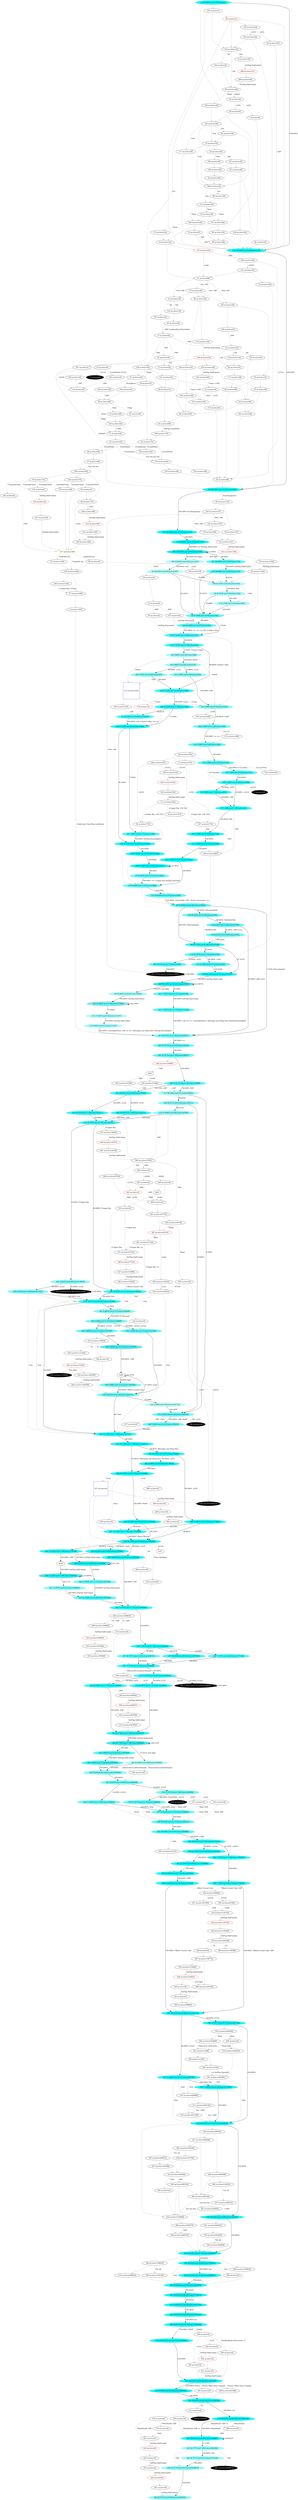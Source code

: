 digraph g {
  "A1" [style=filled fillcolor="#00ffff"label="1 100.000% [e=20.00] [stts=1]" color=grey URL="https://www.projectaon.org/en/xhtml/lw/05sots/sect1.htm"];
  "A2" [style=filled fillcolor="white"label="2 na [stts=418]"  URL="https://www.projectaon.org/en/xhtml/lw/05sots/sect2.htm"];
  "A3" [style=filled fillcolor="#aaffff"label="3 27.629% [e=6.61] [stts=13167]" color=grey URL="https://www.projectaon.org/en/xhtml/lw/05sots/sect3.htm"];
  "A5" [style=filled fillcolor="black"label="5 na [stts=0]" style=filled fontcolor=white URL="https://www.projectaon.org/en/xhtml/lw/05sots/sect5.htm"];
  "A6" [style=filled fillcolor="white"label="6 na [stts=28]"  URL="https://www.projectaon.org/en/xhtml/lw/05sots/sect6.htm"];
  "A7" [style=filled fillcolor="white"label="7 na [stts=0]"  URL="https://www.projectaon.org/en/xhtml/lw/05sots/sect7.htm"];
  "A8" [style=filled fillcolor="#53ffff"label="8 49.225% [e=13.49] [stts=4752]" color=grey URL="https://www.projectaon.org/en/xhtml/lw/05sots/sect8.htm"];
  "A9" [style=filled fillcolor="#a2ffff"label="9 15.178% [e=7.22] [stts=306]" color=grey URL="https://www.projectaon.org/en/xhtml/lw/05sots/sect9.htm"];
  "A10" [style=filled fillcolor="white"label="10 na [stts=36]"  URL="https://www.projectaon.org/en/xhtml/lw/05sots/sect10.htm"];
  "A11" [style=filled fillcolor="white"label="11 na [stts=315]"  URL="https://www.projectaon.org/en/xhtml/lw/05sots/sect11.htm"];
  "A13" [style=filled fillcolor="white"label="13 na [stts=34]"  URL="https://www.projectaon.org/en/xhtml/lw/05sots/sect13.htm"];
  "A14" [style=filled fillcolor="#5fffff"label="14 93.830% [e=12.53] [stts=5868]" color=grey URL="https://www.projectaon.org/en/xhtml/lw/05sots/sect14.htm"];
  "A15" [style=filled fillcolor="white"label="15 na [stts=0]"  URL="https://www.projectaon.org/en/xhtml/lw/05sots/sect15.htm"];
  "A16" [style=filled fillcolor="white"label="16 na [stts=24]"  URL="https://www.projectaon.org/en/xhtml/lw/05sots/sect16.htm"];
  "A17" [style=filled fillcolor="white"label="17 na [stts=54]"  URL="https://www.projectaon.org/en/xhtml/lw/05sots/sect17.htm"];
  "A18" [style=filled fillcolor="black"label="18 2.017% [e=15.71] [stts=3961]" style=filled fontcolor=white URL="https://www.projectaon.org/en/xhtml/lw/05sots/sect18.htm"];
  "A19" [style=filled fillcolor="white"label="19 na [stts=0]"  URL="https://www.projectaon.org/en/xhtml/lw/05sots/sect19.htm"];
  "A20" [style=filled fillcolor="white"label="20 na [stts=1]" color=red URL="https://www.projectaon.org/en/xhtml/lw/05sots/sect20.htm"];
  "A21" [style=filled fillcolor="#43ffff"label="21 18.150% [e=14.71] [stts=4356]" color=grey URL="https://www.projectaon.org/en/xhtml/lw/05sots/sect21.htm"];
  "A22" [style=filled fillcolor="white"label="22 na [stts=0]"  URL="https://www.projectaon.org/en/xhtml/lw/05sots/sect22.htm"];
  "A23" [style=filled fillcolor="white"label="23 na [stts=0]"  URL="https://www.projectaon.org/en/xhtml/lw/05sots/sect23.htm"];
  "A24" [style=filled fillcolor="white"label="24 na [stts=30]"  URL="https://www.projectaon.org/en/xhtml/lw/05sots/sect24.htm"];
  "A25" [style=filled fillcolor="white"label="25 na [stts=99]"  URL="https://www.projectaon.org/en/xhtml/lw/05sots/sect25.htm"];
  "A26" [style=filled fillcolor="#99ffff"label="26 0.988% [e=8.00] [stts=288]" color=grey URL="https://www.projectaon.org/en/xhtml/lw/05sots/sect26.htm"];
  "A27" [style=filled fillcolor="white"label="27 na [stts=60]"  URL="https://www.projectaon.org/en/xhtml/lw/05sots/sect27.htm"];
  "A28" [style=filled fillcolor="white"label="28 na [stts=0]"  URL="https://www.projectaon.org/en/xhtml/lw/05sots/sect28.htm"];
  "A29" [style=filled fillcolor="white"label="29 na [stts=0]"  URL="https://www.projectaon.org/en/xhtml/lw/05sots/sect29.htm"];
  "A30" [style=filled fillcolor="#4cffff"label="30 0.198% [e=14.00] [stts=342]" color=grey URL="https://www.projectaon.org/en/xhtml/lw/05sots/sect30.htm"];
  "A31" [style=filled fillcolor="white"label="31 na [stts=30]"  URL="https://www.projectaon.org/en/xhtml/lw/05sots/sect31.htm"];
  "A32" [style=filled fillcolor="white"label="32 na [stts=24]"  URL="https://www.projectaon.org/en/xhtml/lw/05sots/sect32.htm"];
  "A33" [style=filled fillcolor="white"label="33 na [stts=36]"  URL="https://www.projectaon.org/en/xhtml/lw/05sots/sect33.htm"];
  "A34" [style=filled fillcolor="#7fffff"label="34 0.198% [e=10.00] [stts=252]" color=grey URL="https://www.projectaon.org/en/xhtml/lw/05sots/sect34.htm"];
  "A35" [style=filled fillcolor="#5fffff"label="35 93.632% [e=12.51] [stts=3420]" color=grey URL="https://www.projectaon.org/en/xhtml/lw/05sots/sect35.htm"];
  "A36" [style=filled fillcolor="white"label="36 na [stts=44]"  URL="https://www.projectaon.org/en/xhtml/lw/05sots/sect36.htm"];
  "A37" [style=filled fillcolor="white"label="37 na [stts=159]"  URL="https://www.projectaon.org/en/xhtml/lw/05sots/sect37.htm"];
  "A38" [style=filled fillcolor="#26ffff"label="38 0.099% [e=17.00] [stts=261]" color=grey URL="https://www.projectaon.org/en/xhtml/lw/05sots/sect38.htm"];
  "A39" [style=filled fillcolor="#9effff"label="39 25.253% [e=7.54] [stts=324]" color=grey URL="https://www.projectaon.org/en/xhtml/lw/05sots/sect39.htm"];
  "A40" [style=filled fillcolor="white"label="40 na [stts=39]"  URL="https://www.projectaon.org/en/xhtml/lw/05sots/sect40.htm"];
  "A41" [style=filled fillcolor="white"label="41 na [stts=0]"  URL="https://www.projectaon.org/en/xhtml/lw/05sots/sect41.htm"];
  "A42" [style=filled fillcolor="white"label="42 na [stts=34]"  URL="https://www.projectaon.org/en/xhtml/lw/05sots/sect42.htm"];
  "A43" [style=filled fillcolor="white"label="43 na [stts=38]"  URL="https://www.projectaon.org/en/xhtml/lw/05sots/sect43.htm"];
  "A44" [style=filled fillcolor="white"label="44 na [stts=774]"  URL="https://www.projectaon.org/en/xhtml/lw/05sots/sect44.htm"];
  "A45" [style=filled fillcolor="#acffff"label="45 30.834% [e=6.50] [stts=207]" color=grey URL="https://www.projectaon.org/en/xhtml/lw/05sots/sect45.htm"];
  "A47" [style=filled fillcolor="white"label="47 na [stts=54]"  URL="https://www.projectaon.org/en/xhtml/lw/05sots/sect47.htm"];
  "A48" [style=filled fillcolor="#8cffff"label="48 0.988% [e=9.00] [stts=270]" color=grey URL="https://www.projectaon.org/en/xhtml/lw/05sots/sect48.htm"];
  "A49" [style=filled fillcolor="white"label="49 na [stts=75]"  URL="https://www.projectaon.org/en/xhtml/lw/05sots/sect49.htm"];
  "A50" [style=filled fillcolor="white"label="50 na [stts=35]"  URL="https://www.projectaon.org/en/xhtml/lw/05sots/sect50.htm"];
  "A51" [style=filled fillcolor="white"label="51 na [stts=66]"  URL="https://www.projectaon.org/en/xhtml/lw/05sots/sect51.htm"];
  "A52" [style=filled fillcolor="#3effff"label="52 26.109% [e=15.06] [stts=639]" color=grey URL="https://www.projectaon.org/en/xhtml/lw/05sots/sect52.htm"];
  "A53" [style=filled fillcolor="white"label="53 na [stts=28]"  URL="https://www.projectaon.org/en/xhtml/lw/05sots/sect53.htm"];
  "A54" [style=filled fillcolor="white"label="54 na [stts=24]"  URL="https://www.projectaon.org/en/xhtml/lw/05sots/sect54.htm"];
  "A55" [style=filled fillcolor="white"label="55 na [stts=70]"  URL="https://www.projectaon.org/en/xhtml/lw/05sots/sect55.htm"];
  "A56" [style=filled fillcolor="white"label="56 na [stts=0]"  URL="https://www.projectaon.org/en/xhtml/lw/05sots/sect56.htm"];
  "A57" [style=filled fillcolor="white"label="57 na [stts=269]"  URL="https://www.projectaon.org/en/xhtml/lw/05sots/sect57.htm"];
  "A58" [style=filled fillcolor="#47ffff"label="58 93.830% [e=14.36] [stts=10440]" color=grey URL="https://www.projectaon.org/en/xhtml/lw/05sots/sect58.htm"];
  "A59" [style=filled fillcolor="white"label="59 na [stts=107]"  URL="https://www.projectaon.org/en/xhtml/lw/05sots/sect59.htm"];
  "A60" [style=filled fillcolor="white"label="60 na [stts=86]"  URL="https://www.projectaon.org/en/xhtml/lw/05sots/sect60.htm"];
  "A61" [style=filled fillcolor="white"label="61 na [stts=26]"  URL="https://www.projectaon.org/en/xhtml/lw/05sots/sect61.htm"];
  "A62" [style=filled fillcolor="#3fffff"label="62 0.198% [e=15.00] [stts=315]" color=grey URL="https://www.projectaon.org/en/xhtml/lw/05sots/sect62.htm"];
  "A63" [style=filled fillcolor="white"label="63 na [stts=0]"  URL="https://www.projectaon.org/en/xhtml/lw/05sots/sect63.htm"];
  "A64" [style=filled fillcolor="white"label="64 na [stts=33]"  URL="https://www.projectaon.org/en/xhtml/lw/05sots/sect64.htm"];
  "A65" [style=filled fillcolor="white"label="65 na [stts=180]"  URL="https://www.projectaon.org/en/xhtml/lw/05sots/sect65.htm"];
  "A66" [style=filled fillcolor="white"label="66 na [stts=0]"  URL="https://www.projectaon.org/en/xhtml/lw/05sots/sect66.htm"];
  "A67" [style=filled fillcolor="#6cffff"label="67 76.317% [e=11.45] [stts=23557]" color=grey URL="https://www.projectaon.org/en/xhtml/lw/05sots/sect67.htm"];
  "A68" [style=filled fillcolor="white"label="68 na [stts=65]"  URL="https://www.projectaon.org/en/xhtml/lw/05sots/sect68.htm"];
  "A69" [style=filled fillcolor="#00ffff"label="69 100.000% [e=20.00] [stts=125]" color=grey URL="https://www.projectaon.org/en/xhtml/lw/05sots/sect69.htm"];
  "A70" [style=filled fillcolor="white"label="70 na [stts=32]"  URL="https://www.projectaon.org/en/xhtml/lw/05sots/sect70.htm"];
  "A71" [style=filled fillcolor="white"label="71 na [stts=26]"  URL="https://www.projectaon.org/en/xhtml/lw/05sots/sect71.htm"];
  "A72" [style=filled fillcolor="white"label="72 na [stts=0]"  URL="https://www.projectaon.org/en/xhtml/lw/05sots/sect72.htm"];
  "A73" [style=filled fillcolor="white"label="73 na [stts=54]"  URL="https://www.projectaon.org/en/xhtml/lw/05sots/sect73.htm"];
  "A74" [style=filled fillcolor="white"label="74 na [stts=513]"  URL="https://www.projectaon.org/en/xhtml/lw/05sots/sect74.htm"];
  "A75" [style=filled fillcolor="white"label="75 na [stts=32]"  URL="https://www.projectaon.org/en/xhtml/lw/05sots/sect75.htm"];
  "A76" [style=filled fillcolor="#5fffff"label="76 24.613% [e=12.49] [stts=4752]" color=grey URL="https://www.projectaon.org/en/xhtml/lw/05sots/sect76.htm"];
  "A77" [style=filled fillcolor="black"label="77 na [stts=0]" style=filled fontcolor=white URL="https://www.projectaon.org/en/xhtml/lw/05sots/sect77.htm"];
  "A78" [style=filled fillcolor="#58ffff"label="78 97.434% [e=13.04] [stts=342]" color=grey URL="https://www.projectaon.org/en/xhtml/lw/05sots/sect78.htm"];
  "A79" [style=filled fillcolor="white"label="79 na [stts=75]"  URL="https://www.projectaon.org/en/xhtml/lw/05sots/sect79.htm"];
  "A80" [style=filled fillcolor="#7fffff"label="80 0.791% [e=10.00] [stts=252]" color=grey URL="https://www.projectaon.org/en/xhtml/lw/05sots/sect80.htm"];
  "A81" [style=filled fillcolor="white"label="81 na [stts=80]"  URL="https://www.projectaon.org/en/xhtml/lw/05sots/sect81.htm"];
  "A82" [style=filled fillcolor="white"label="82 na [stts=0]"  URL="https://www.projectaon.org/en/xhtml/lw/05sots/sect82.htm"];
  "A83" [style=filled fillcolor="#3dffff"label="83 7.444% [e=15.17] [stts=1188]" color=grey URL="https://www.projectaon.org/en/xhtml/lw/05sots/sect83.htm"];
  "A84" [style=filled fillcolor="white"label="84 na [stts=51]"  URL="https://www.projectaon.org/en/xhtml/lw/05sots/sect84.htm"];
  "A85" [style=filled fillcolor="white"label="85 na [stts=116]"  URL="https://www.projectaon.org/en/xhtml/lw/05sots/sect85.htm"];
  "A86" [style=filled fillcolor="white"label="86 na [stts=0]"  URL="https://www.projectaon.org/en/xhtml/lw/05sots/sect86.htm"];
  "A87" [style=filled fillcolor="#26ffff"label="87 0.198% [e=17.00] [stts=261]" color=grey URL="https://www.projectaon.org/en/xhtml/lw/05sots/sect87.htm"];
  "A88" [style=filled fillcolor="white"label="88 na [stts=30]"  URL="https://www.projectaon.org/en/xhtml/lw/05sots/sect88.htm"];
  "A89" [style=filled fillcolor="#43ffff"label="89 2.017% [e=14.71] [stts=4356]" color=grey URL="https://www.projectaon.org/en/xhtml/lw/05sots/sect89.htm"];
  "A90" [style=filled fillcolor="white"label="90 na [stts=28]"  URL="https://www.projectaon.org/en/xhtml/lw/05sots/sect90.htm"];
  "A92" [style=filled fillcolor="white"label="92 na [stts=38]"  URL="https://www.projectaon.org/en/xhtml/lw/05sots/sect92.htm"];
  "A93" [style=filled fillcolor="#7fffff"label="93 0.198% [e=10.00] [stts=450]" color=grey URL="https://www.projectaon.org/en/xhtml/lw/05sots/sect93.htm"];
  "A94" [style=filled fillcolor="white"label="94 na [stts=85]"  URL="https://www.projectaon.org/en/xhtml/lw/05sots/sect94.htm"];
  "A95" [style=filled fillcolor="white"label="95 na [stts=40]"  URL="https://www.projectaon.org/en/xhtml/lw/05sots/sect95.htm"];
  "A96" [style=filled fillcolor="white"label="96 na [stts=34]"  URL="https://www.projectaon.org/en/xhtml/lw/05sots/sect96.htm"];
  "A97" [style=filled fillcolor="#07ffff"label="97 97.236% [e=19.43] [stts=2106]" color=grey URL="https://www.projectaon.org/en/xhtml/lw/05sots/sect97.htm"];
  "A98" [style=filled fillcolor="#28ffff"label="98 62.162% [e=16.80] [stts=5148]" color=grey URL="https://www.projectaon.org/en/xhtml/lw/05sots/sect98.htm"];
  "A99" [style=filled fillcolor="white"label="99 na [stts=24]"  URL="https://www.projectaon.org/en/xhtml/lw/05sots/sect99.htm"];
  "A100" [style=filled fillcolor="white"label="100 na [stts=139]"  URL="https://www.projectaon.org/en/xhtml/lw/05sots/sect100.htm"];
  "A101" [style=filled fillcolor="#4affff"label="101 17.021% [e=14.17] [stts=11430]" color=grey URL="https://www.projectaon.org/en/xhtml/lw/05sots/sect101.htm"];
  "A102" [style=filled fillcolor="#4bffff"label="102 96.446% [e=14.07] [stts=324]" color=grey URL="https://www.projectaon.org/en/xhtml/lw/05sots/sect102.htm"];
  "A103" [style=filled fillcolor="white"label="103 na [stts=26]"  URL="https://www.projectaon.org/en/xhtml/lw/05sots/sect103.htm"];
  "A104" [style=filled fillcolor="white"label="104 na [stts=1]"  URL="https://www.projectaon.org/en/xhtml/lw/05sots/sect104.htm"];
  "A105" [style=filled fillcolor="#19ffff"label="105 0.198% [e=18.00] [stts=720]" color=grey URL="https://www.projectaon.org/en/xhtml/lw/05sots/sect105.htm"];
  "A107" [style=filled fillcolor="white"label="107 na [stts=0]"  URL="https://www.projectaon.org/en/xhtml/lw/05sots/sect107.htm"];
  "A108" [style=filled fillcolor="white"label="108 na [stts=32]"  URL="https://www.projectaon.org/en/xhtml/lw/05sots/sect108.htm"];
  "A109" [style=filled fillcolor="white"label="109 na [stts=26]"  URL="https://www.projectaon.org/en/xhtml/lw/05sots/sect109.htm"];
  "A110" [style=filled fillcolor="white"label="110 na [stts=33]"  URL="https://www.projectaon.org/en/xhtml/lw/05sots/sect110.htm"];
  "A111" [style=filled fillcolor="white"label="111 na [stts=540]"  URL="https://www.projectaon.org/en/xhtml/lw/05sots/sect111.htm"];
  "A112" [style=filled fillcolor="white"label="112 na [stts=32]"  URL="https://www.projectaon.org/en/xhtml/lw/05sots/sect112.htm"];
  "A113" [style=filled fillcolor="white"label="113 na [stts=30]"  URL="https://www.projectaon.org/en/xhtml/lw/05sots/sect113.htm"];
  "A114" [style=filled fillcolor="white"label="114 na [stts=0]"  URL="https://www.projectaon.org/en/xhtml/lw/05sots/sect114.htm"];
  "A115" [style=filled fillcolor="white"label="115 na [stts=369]"  URL="https://www.projectaon.org/en/xhtml/lw/05sots/sect115.htm"];
  "A116" [style=filled fillcolor="white"label="116 na [stts=32]"  URL="https://www.projectaon.org/en/xhtml/lw/05sots/sect116.htm"];
  "A117" [style=filled fillcolor="white"label="117 na [stts=30]"  URL="https://www.projectaon.org/en/xhtml/lw/05sots/sect117.htm"];
  "A118" [style=filled fillcolor="#50ffff"label="118 20.167% [e=13.71] [stts=4752]" color=grey URL="https://www.projectaon.org/en/xhtml/lw/05sots/sect118.htm"];
  "A120" [style=filled fillcolor="white"label="120 na [stts=0]"  URL="https://www.projectaon.org/en/xhtml/lw/05sots/sect120.htm"];
  "A121" [style=filled fillcolor="white"label="121 na [stts=51]"  URL="https://www.projectaon.org/en/xhtml/lw/05sots/sect121.htm"];
  "A122" [style=filled fillcolor="#35ffff"label="122 97.434% [e=15.78] [stts=450]" color=grey URL="https://www.projectaon.org/en/xhtml/lw/05sots/sect122.htm"];
  "A123" [style=filled fillcolor="white"label="123 na [stts=23]" color=red URL="https://www.projectaon.org/en/xhtml/lw/05sots/sect123.htm"];
  "A124" [style=filled fillcolor="white"label="124 na [stts=0]"  URL="https://www.projectaon.org/en/xhtml/lw/05sots/sect124.htm"];
  "A125" [style=filled fillcolor="white"label="125 na [stts=19]"  URL="https://www.projectaon.org/en/xhtml/lw/05sots/sect125.htm"];
  "A126" [style=filled fillcolor="white"label="126 na [stts=75]"  URL="https://www.projectaon.org/en/xhtml/lw/05sots/sect126.htm"];
  "A127" [style=filled fillcolor="white"label="127 na [stts=252]" shape=square color=blue URL="https://www.projectaon.org/en/xhtml/lw/05sots/sect127.htm"];
  "A128" [style=filled fillcolor="white"label="128 na [stts=54]"  URL="https://www.projectaon.org/en/xhtml/lw/05sots/sect128.htm"];
  "A129" [style=filled fillcolor="white"label="129 na [stts=24]"  URL="https://www.projectaon.org/en/xhtml/lw/05sots/sect129.htm"];
  "A130" [style=filled fillcolor="white"label="130 na [stts=40]"  URL="https://www.projectaon.org/en/xhtml/lw/05sots/sect130.htm"];
  "A131" [style=filled fillcolor="#53ffff"label="131 93.830% [e=13.47] [stts=5166]" color=grey URL="https://www.projectaon.org/en/xhtml/lw/05sots/sect131.htm"];
  "A132" [style=filled fillcolor="#59ffff"label="132 0.198% [e=13.00] [stts=369]" color=grey URL="https://www.projectaon.org/en/xhtml/lw/05sots/sect132.htm"];
  "A133" [style=filled fillcolor="white"label="133 na [stts=0]"  URL="https://www.projectaon.org/en/xhtml/lw/05sots/sect133.htm"];
  "A134" [style=filled fillcolor="white"label="134 na [stts=0]"  URL="https://www.projectaon.org/en/xhtml/lw/05sots/sect134.htm"];
  "A136" [style=filled fillcolor="#2affff"label="136 97.236% [e=16.63] [stts=369]" color=grey URL="https://www.projectaon.org/en/xhtml/lw/05sots/sect136.htm"];
  "A137" [style=filled fillcolor="white"label="137 na [stts=169]" color=yellow style=filled URL="https://www.projectaon.org/en/xhtml/lw/05sots/sect137.htm"];
  "A138" [style=filled fillcolor="#00ffff"label="138 100.000% [e=20.00] [stts=116]" color=grey URL="https://www.projectaon.org/en/xhtml/lw/05sots/sect138.htm"];
  "A139" [style=filled fillcolor="white"label="139 na [stts=30]"  URL="https://www.projectaon.org/en/xhtml/lw/05sots/sect139.htm"];
  "A140" [style=filled fillcolor="#15ffff"label="140 97.236% [e=18.30] [stts=594]" color=grey URL="https://www.projectaon.org/en/xhtml/lw/05sots/sect140.htm"];
  "A141" [style=filled fillcolor="white"label="141 na [stts=38]"  URL="https://www.projectaon.org/en/xhtml/lw/05sots/sect141.htm"];
  "A142" [style=filled fillcolor="white"label="142 na [stts=32]"  URL="https://www.projectaon.org/en/xhtml/lw/05sots/sect142.htm"];
  "A143" [style=filled fillcolor="white"label="143 na [stts=0]"  URL="https://www.projectaon.org/en/xhtml/lw/05sots/sect143.htm"];
  "A144" [style=filled fillcolor="white"label="144 na [stts=107]"  URL="https://www.projectaon.org/en/xhtml/lw/05sots/sect144.htm"];
  "A145" [style=filled fillcolor="white"label="145 na [stts=34]"  URL="https://www.projectaon.org/en/xhtml/lw/05sots/sect145.htm"];
  "A146" [style=filled fillcolor="white"label="146 na [stts=315]"  URL="https://www.projectaon.org/en/xhtml/lw/05sots/sect146.htm"];
  "A147" [style=filled fillcolor="white"label="147 na [stts=28]"  URL="https://www.projectaon.org/en/xhtml/lw/05sots/sect147.htm"];
  "A148" [style=filled fillcolor="#00ffff"label="148 0.198% [e=20.00] [stts=612]" color=grey URL="https://www.projectaon.org/en/xhtml/lw/05sots/sect148.htm"];
  "A149" [style=filled fillcolor="white"label="149 na [stts=149]"  URL="https://www.projectaon.org/en/xhtml/lw/05sots/sect149.htm"];
  "A150" [style=filled fillcolor="#41ffff"label="150 97.434% [e=14.90] [stts=477]" color=grey URL="https://www.projectaon.org/en/xhtml/lw/05sots/sect150.htm"];
  "A151" [style=filled fillcolor="white"label="151 na [stts=36]"  URL="https://www.projectaon.org/en/xhtml/lw/05sots/sect151.htm"];
  "A152" [style=filled fillcolor="#33ffff"label="152 0.198% [e=16.00] [stts=288]" color=grey URL="https://www.projectaon.org/en/xhtml/lw/05sots/sect152.htm"];
  "A153" [style=filled fillcolor="white"label="153 na [stts=36]"  URL="https://www.projectaon.org/en/xhtml/lw/05sots/sect153.htm"];
  "A154" [style=filled fillcolor="white"label="154 na [stts=22]"  URL="https://www.projectaon.org/en/xhtml/lw/05sots/sect154.htm"];
  "A155" [style=filled fillcolor="white"label="155 na [stts=396]"  URL="https://www.projectaon.org/en/xhtml/lw/05sots/sect155.htm"];
  "A156" [style=filled fillcolor="#5fffff"label="156 49.225% [e=12.49] [stts=5148]" color=grey URL="https://www.projectaon.org/en/xhtml/lw/05sots/sect156.htm"];
  "A157" [style=filled fillcolor="white"label="157 na [stts=26]"  URL="https://www.projectaon.org/en/xhtml/lw/05sots/sect157.htm"];
  "A158" [style=filled fillcolor="white"label="158 na [stts=666]"  URL="https://www.projectaon.org/en/xhtml/lw/05sots/sect158.htm"];
  "A159" [style=filled fillcolor="white"label="159 na [stts=235]"  URL="https://www.projectaon.org/en/xhtml/lw/05sots/sect159.htm"];
  "A160" [style=filled fillcolor="white"label="160 na [stts=82]"  URL="https://www.projectaon.org/en/xhtml/lw/05sots/sect160.htm"];
  "A161" [style=filled fillcolor="white"label="161 na [stts=3]"  URL="https://www.projectaon.org/en/xhtml/lw/05sots/sect161.htm"];
  "A162" [style=filled fillcolor="white"label="162 na [stts=0]"  URL="https://www.projectaon.org/en/xhtml/lw/05sots/sect162.htm"];
  "A163" [style=filled fillcolor="white"label="163 na [stts=107]"  URL="https://www.projectaon.org/en/xhtml/lw/05sots/sect163.htm"];
  "A164" [style=filled fillcolor="white"label="164 na [stts=32]"  URL="https://www.projectaon.org/en/xhtml/lw/05sots/sect164.htm"];
  "A165" [style=filled fillcolor="#50ffff"label="165 66.600% [e=13.66] [stts=176]" color=grey URL="https://www.projectaon.org/en/xhtml/lw/05sots/sect165.htm"];
  "A166" [style=filled fillcolor="white"label="166 na [stts=75]"  URL="https://www.projectaon.org/en/xhtml/lw/05sots/sect166.htm"];
  "A167" [style=filled fillcolor="white"label="167 na [stts=774]"  URL="https://www.projectaon.org/en/xhtml/lw/05sots/sect167.htm"];
  "A169" [style=filled fillcolor="white"label="169 na [stts=32]"  URL="https://www.projectaon.org/en/xhtml/lw/05sots/sect169.htm"];
  "A170" [style=filled fillcolor="white"label="170 na [stts=68]"  URL="https://www.projectaon.org/en/xhtml/lw/05sots/sect170.htm"];
  "A171" [style=filled fillcolor="#0cffff"label="171 0.198% [e=19.00] [stts=666]" color=grey URL="https://www.projectaon.org/en/xhtml/lw/05sots/sect171.htm"];
  "A172" [style=filled fillcolor="white"label="172 na [stts=24]"  URL="https://www.projectaon.org/en/xhtml/lw/05sots/sect172.htm"];
  "A173" [style=filled fillcolor="white"label="173 na [stts=36]"  URL="https://www.projectaon.org/en/xhtml/lw/05sots/sect173.htm"];
  "A174" [style=filled fillcolor="white"label="174 na [stts=98]"  URL="https://www.projectaon.org/en/xhtml/lw/05sots/sect174.htm"];
  "A175" [style=filled fillcolor="white"label="175 na [stts=0]"  URL="https://www.projectaon.org/en/xhtml/lw/05sots/sect175.htm"];
  "A176" [style=filled fillcolor="#00ffff"label="176 100.000% [e=20.00] [stts=57]" color=grey URL="https://www.projectaon.org/en/xhtml/lw/05sots/sect176.htm"];
  "A177" [style=filled fillcolor="white"label="177 na [stts=38]"  URL="https://www.projectaon.org/en/xhtml/lw/05sots/sect177.htm"];
  "A178" [style=filled fillcolor="white"label="178 na [stts=0]" color=red URL="https://www.projectaon.org/en/xhtml/lw/05sots/sect178.htm"];
  "A179" [style=filled fillcolor="white"label="179 na [stts=42]"  URL="https://www.projectaon.org/en/xhtml/lw/05sots/sect179.htm"];
  "A180" [style=filled fillcolor="#acffff"label="180 30.834% [e=6.50] [stts=207]" color=grey URL="https://www.projectaon.org/en/xhtml/lw/05sots/sect180.htm"];
  "A181" [style=filled fillcolor="#0dffff"label="181 97.236% [e=18.95] [stts=2286]" color=grey URL="https://www.projectaon.org/en/xhtml/lw/05sots/sect181.htm"];
  "A182" [style=filled fillcolor="#66ffff"label="182 0.198% [e=12.00] [stts=396]" color=grey URL="https://www.projectaon.org/en/xhtml/lw/05sots/sect182.htm"];
  "A183" [style=filled fillcolor="white"label="183 na [stts=28]"  URL="https://www.projectaon.org/en/xhtml/lw/05sots/sect183.htm"];
  "A184" [style=filled fillcolor="white"label="184 na [stts=38]"  URL="https://www.projectaon.org/en/xhtml/lw/05sots/sect184.htm"];
  "A185" [style=filled fillcolor="white"label="185 na [stts=36]"  URL="https://www.projectaon.org/en/xhtml/lw/05sots/sect185.htm"];
  "A186" [style=filled fillcolor="#21ffff"label="186 97.236% [e=17.38] [stts=342]" color=grey URL="https://www.projectaon.org/en/xhtml/lw/05sots/sect186.htm"];
  "A187" [style=filled fillcolor="white"label="187 na [stts=0]"  URL="https://www.projectaon.org/en/xhtml/lw/05sots/sect187.htm"];
  "A188" [style=filled fillcolor="white"label="188 na [stts=26]"  URL="https://www.projectaon.org/en/xhtml/lw/05sots/sect188.htm"];
  "A189" [style=filled fillcolor="white"label="189 na [stts=180]"  URL="https://www.projectaon.org/en/xhtml/lw/05sots/sect189.htm"];
  "A191" [style=filled fillcolor="white"label="191 na [stts=34]"  URL="https://www.projectaon.org/en/xhtml/lw/05sots/sect191.htm"];
  "A192" [style=filled fillcolor="white"label="192 na [stts=0]"  URL="https://www.projectaon.org/en/xhtml/lw/05sots/sect192.htm"];
  "A193" [style=filled fillcolor="white"label="193 na [stts=0]"  URL="https://www.projectaon.org/en/xhtml/lw/05sots/sect193.htm"];
  "A194" [style=filled fillcolor="#02ffff"label="194 97.236% [e=19.82] [stts=1927]" color=grey URL="https://www.projectaon.org/en/xhtml/lw/05sots/sect194.htm"];
  "A195" [style=filled fillcolor="white"label="195 na [stts=342]"  URL="https://www.projectaon.org/en/xhtml/lw/05sots/sect195.htm"];
  "A196" [style=filled fillcolor="white"label="196 na [stts=0]"  URL="https://www.projectaon.org/en/xhtml/lw/05sots/sect196.htm"];
  "A197" [style=filled fillcolor="white"label="197 na [stts=38]"  URL="https://www.projectaon.org/en/xhtml/lw/05sots/sect197.htm"];
  "A198" [style=filled fillcolor="white"label="198 na [stts=38]"  URL="https://www.projectaon.org/en/xhtml/lw/05sots/sect198.htm"];
  "A199" [style=filled fillcolor="#abffff"label="199 25.253% [e=6.54] [stts=342]" color=grey URL="https://www.projectaon.org/en/xhtml/lw/05sots/sect199.htm"];
  "A200" [style=filled fillcolor="#60ffff"label="200 76.317% [e=12.43] [stts=22455]" color=grey URL="https://www.projectaon.org/en/xhtml/lw/05sots/sect200.htm"];
  "A201" [style=filled fillcolor="#54ffff"label="201 76.317% [e=13.39] [stts=20957]" color=grey URL="https://www.projectaon.org/en/xhtml/lw/05sots/sect201.htm"];
  "A202" [style=filled fillcolor="#03ffff"label="202 39.816% [e=19.73] [stts=940998]" color=grey URL="https://www.projectaon.org/en/xhtml/lw/05sots/sect202.htm"];
  "A203" [style=filled fillcolor="white"label="203 na [stts=387840]"  URL="https://www.projectaon.org/en/xhtml/lw/05sots/sect203.htm"];
  "A204" [style=filled fillcolor="#98ffff"label="204 20.377% [e=8.01] [stts=3727224]" color=grey URL="https://www.projectaon.org/en/xhtml/lw/05sots/sect204.htm"];
  "A205" [style=filled fillcolor="white"label="205 na [stts=54022]"  URL="https://www.projectaon.org/en/xhtml/lw/05sots/sect205.htm"];
  "A206" [style=filled fillcolor="#00ffff"label="206 39.816% [e=19.97] [stts=840594]" color=grey URL="https://www.projectaon.org/en/xhtml/lw/05sots/sect206.htm"];
  "A207" [style=filled fillcolor="#21ffff"label="207 15.119% [e=17.39] [stts=153928]" color=grey URL="https://www.projectaon.org/en/xhtml/lw/05sots/sect207.htm"];
  "A208" [style=filled fillcolor="white"label="208 na [stts=0]"  URL="https://www.projectaon.org/en/xhtml/lw/05sots/sect208.htm"];
  "A209" [style=filled fillcolor="white"label="209 na [stts=0]"  URL="https://www.projectaon.org/en/xhtml/lw/05sots/sect209.htm"];
  "A210" [style=filled fillcolor="#5cffff"label="210 27.871% [e=12.76] [stts=329664]" color=grey URL="https://www.projectaon.org/en/xhtml/lw/05sots/sect210.htm"];
  "A211" [style=filled fillcolor="white"label="211 na [stts=382182]"  URL="https://www.projectaon.org/en/xhtml/lw/05sots/sect211.htm"];
  "A212" [style=filled fillcolor="white"label="212 na [stts=118832]"  URL="https://www.projectaon.org/en/xhtml/lw/05sots/sect212.htm"];
  "A213" [style=filled fillcolor="white"label="213 na [stts=387840]"  URL="https://www.projectaon.org/en/xhtml/lw/05sots/sect213.htm"];
  "A214" [style=filled fillcolor="#00ffff"label="214 39.816% [e=20.00] [stts=432894]" color=grey URL="https://www.projectaon.org/en/xhtml/lw/05sots/sect214.htm"];
  "A215" [style=filled fillcolor="#3cffff"label="215 70.976% [e=15.29] [stts=44311]" color=grey URL="https://www.projectaon.org/en/xhtml/lw/05sots/sect215.htm"];
  "A216" [style=filled fillcolor="white"label="216 na [stts=736488]"  URL="https://www.projectaon.org/en/xhtml/lw/05sots/sect216.htm"];
  "A217" [style=filled fillcolor="#48ffff"label="217 41.526% [e=14.28] [stts=387840]" color=grey URL="https://www.projectaon.org/en/xhtml/lw/05sots/sect217.htm"];
  "A218" [style=filled fillcolor="#13ffff"label="218 22.254% [e=18.46] [stts=193920]" color=grey URL="https://www.projectaon.org/en/xhtml/lw/05sots/sect218.htm"];
  "A219" [style=filled fillcolor="#00ffff"label="219 39.816% [e=20.00] [stts=265746]" color=grey URL="https://www.projectaon.org/en/xhtml/lw/05sots/sect219.htm"];
  "A220" [style=filled fillcolor="#28ffff"label="220 70.971% [e=16.84] [stts=152784]" color=grey URL="https://www.projectaon.org/en/xhtml/lw/05sots/sect220.htm"];
  "A221" [style=filled fillcolor="#34ffff"label="221 71.973% [e=15.85] [stts=368448]" color=grey URL="https://www.projectaon.org/en/xhtml/lw/05sots/sect221.htm"];
  "A222" [style=filled fillcolor="white"label="222 na [stts=0]"  URL="https://www.projectaon.org/en/xhtml/lw/05sots/sect222.htm"];
  "A224" [style=filled fillcolor="#05ffff"label="224 76.118% [e=19.60] [stts=298160]" color=grey URL="https://www.projectaon.org/en/xhtml/lw/05sots/sect224.htm"];
  "A225" [style=filled fillcolor="white"label="225 na [stts=429066]"  URL="https://www.projectaon.org/en/xhtml/lw/05sots/sect225.htm"];
  "A226" [style=filled fillcolor="white"label="226 na [stts=0]"  URL="https://www.projectaon.org/en/xhtml/lw/05sots/sect226.htm"];
  "A227" [style=filled fillcolor="white"label="227 na [stts=464298]"  URL="https://www.projectaon.org/en/xhtml/lw/05sots/sect227.htm"];
  "A228" [style=filled fillcolor="#62ffff"label="228 3.851% [e=12.24] [stts=341077]" color=grey URL="https://www.projectaon.org/en/xhtml/lw/05sots/sect228.htm"];
  "A229" [style=filled fillcolor="white"label="229 na [stts=96960]"  URL="https://www.projectaon.org/en/xhtml/lw/05sots/sect229.htm"];
  "A230" [style=filled fillcolor="black"label="230 na [stts=0]" style=filled fontcolor=white URL="https://www.projectaon.org/en/xhtml/lw/05sots/sect230.htm"];
  "A232" [style=filled fillcolor="black"label="232 na [stts=0]" style=filled fontcolor=white URL="https://www.projectaon.org/en/xhtml/lw/05sots/sect232.htm"];
  "A233" [style=filled fillcolor="#00ffff"label="233 39.816% [e=20.00] [stts=263842]" color=grey URL="https://www.projectaon.org/en/xhtml/lw/05sots/sect233.htm"];
  "A234" [style=filled fillcolor="white"label="234 na [stts=54022]"  URL="https://www.projectaon.org/en/xhtml/lw/05sots/sect234.htm"];
  "A235" [style=filled fillcolor="white"label="235 na [stts=242400]"  URL="https://www.projectaon.org/en/xhtml/lw/05sots/sect235.htm"];
  "A236" [style=filled fillcolor="white"label="236 na [stts=0]"  URL="https://www.projectaon.org/en/xhtml/lw/05sots/sect236.htm"];
  "A237" [style=filled fillcolor="white"label="237 na [stts=289512]"  URL="https://www.projectaon.org/en/xhtml/lw/05sots/sect237.htm"];
  "A238" [style=filled fillcolor="white"label="238 na [stts=27990]"  URL="https://www.projectaon.org/en/xhtml/lw/05sots/sect238.htm"];
  "A239" [style=filled fillcolor="white"label="239 na [stts=0]"  URL="https://www.projectaon.org/en/xhtml/lw/05sots/sect239.htm"];
  "A241" [style=filled fillcolor="white"label="241 na [stts=344490]"  URL="https://www.projectaon.org/en/xhtml/lw/05sots/sect241.htm"];
  "A242" [style=filled fillcolor="#6bffff"label="242 4.046% [e=11.57] [stts=135808]" color=grey URL="https://www.projectaon.org/en/xhtml/lw/05sots/sect242.htm"];
  "A243" [style=filled fillcolor="white"label="243 na [stts=0]"  URL="https://www.projectaon.org/en/xhtml/lw/05sots/sect243.htm"];
  "A244" [style=filled fillcolor="#1effff"label="244 71.973% [e=17.59] [stts=349056]" color=grey URL="https://www.projectaon.org/en/xhtml/lw/05sots/sect244.htm"];
  "A245" [style=filled fillcolor="white"label="245 na [stts=0]"  URL="https://www.projectaon.org/en/xhtml/lw/05sots/sect245.htm"];
  "A246" [style=filled fillcolor="#31ffff"label="246 70.953% [e=16.12] [stts=138320]" color=grey URL="https://www.projectaon.org/en/xhtml/lw/05sots/sect246.htm"];
  "A247" [style=filled fillcolor="#10ffff"label="247 39.816% [e=18.69] [stts=281184]" color=grey URL="https://www.projectaon.org/en/xhtml/lw/05sots/sect247.htm"];
  "A248" [style=filled fillcolor="white"label="248 na [stts=789054]"  URL="https://www.projectaon.org/en/xhtml/lw/05sots/sect248.htm"];
  "A249" [style=filled fillcolor="white"label="249 na [stts=169760]"  URL="https://www.projectaon.org/en/xhtml/lw/05sots/sect249.htm"];
  "A250" [style=filled fillcolor="#67ffff"label="250 11.945% [e=11.88] [stts=349056]" color=grey URL="https://www.projectaon.org/en/xhtml/lw/05sots/sect250.htm"];
  "A251" [style=filled fillcolor="white"label="251 na [stts=87264]"  URL="https://www.projectaon.org/en/xhtml/lw/05sots/sect251.htm"];
  "A252" [style=filled fillcolor="#26ffff"label="252 39.913% [e=17.00] [stts=42511]" color=grey URL="https://www.projectaon.org/en/xhtml/lw/05sots/sect252.htm"];
  "A253" [style=filled fillcolor="#00ffff"label="253 39.816% [e=20.00] [stts=245887]" color=grey URL="https://www.projectaon.org/en/xhtml/lw/05sots/sect253.htm"];
  "A254" [style=filled fillcolor="#21ffff"label="254 28.789% [e=17.37] [stts=329664]" color=grey URL="https://www.projectaon.org/en/xhtml/lw/05sots/sect254.htm"];
  "A255" [style=filled fillcolor="#63ffff"label="255 0.068% [e=12.21] [stts=169760]" color=grey URL="https://www.projectaon.org/en/xhtml/lw/05sots/sect255.htm"];
  "A256" [style=filled fillcolor="white"label="256 na [stts=372762]"  URL="https://www.projectaon.org/en/xhtml/lw/05sots/sect256.htm"];
  "A258" [style=filled fillcolor="white"label="258 na [stts=0]"  URL="https://www.projectaon.org/en/xhtml/lw/05sots/sect258.htm"];
  "A259" [style=filled fillcolor="black"label="259 0.005% [e=10.68] [stts=13148]" style=filled fontcolor=white URL="https://www.projectaon.org/en/xhtml/lw/05sots/sect259.htm"];
  "A260" [style=filled fillcolor="white"label="260 na [stts=0]"  URL="https://www.projectaon.org/en/xhtml/lw/05sots/sect260.htm"];
  "A261" [style=filled fillcolor="black"label="261 7.197% [e=17.37] [stts=329665]" style=filled fontcolor=white URL="https://www.projectaon.org/en/xhtml/lw/05sots/sect261.htm"];
  "A262" [style=filled fillcolor="#5effff"label="262 0.809% [e=12.57] [stts=127320]" color=grey URL="https://www.projectaon.org/en/xhtml/lw/05sots/sect262.htm"];
  "A263" [style=filled fillcolor="white"label="263 na [stts=0]"  URL="https://www.projectaon.org/en/xhtml/lw/05sots/sect263.htm"];
  "A264" [style=filled fillcolor="white"label="264 na [stts=349056]"  URL="https://www.projectaon.org/en/xhtml/lw/05sots/sect264.htm"];
  "A265" [style=filled fillcolor="white"label="265 na [stts=418530]"  URL="https://www.projectaon.org/en/xhtml/lw/05sots/sect265.htm"];
  "A266" [style=filled fillcolor="white"label="266 na [stts=50798]"  URL="https://www.projectaon.org/en/xhtml/lw/05sots/sect266.htm"];
  "A267" [style=filled fillcolor="white"label="267 na [stts=156774]"  URL="https://www.projectaon.org/en/xhtml/lw/05sots/sect267.htm"];
  "A268" [style=filled fillcolor="#8cffff"label="268 20.377% [e=9.01] [stts=3529872]" color=grey URL="https://www.projectaon.org/en/xhtml/lw/05sots/sect268.htm"];
  "A269" [style=filled fillcolor="#60ffff"label="269 5.930% [e=12.43] [stts=183016]" color=grey URL="https://www.projectaon.org/en/xhtml/lw/05sots/sect269.htm"];
  "A270" [style=filled fillcolor="white"label="270 na [stts=203616]"  URL="https://www.projectaon.org/en/xhtml/lw/05sots/sect270.htm"];
  "A271" [style=filled fillcolor="#2cffff"label="271 36.009% [e=16.54] [stts=387840]" color=grey URL="https://www.projectaon.org/en/xhtml/lw/05sots/sect271.htm"];
  "A272" [style=filled fillcolor="#07ffff"label="272 39.816% [e=19.43] [stts=593832]" color=grey URL="https://www.projectaon.org/en/xhtml/lw/05sots/sect272.htm"];
  "A273" [style=filled fillcolor="white"label="273 na [stts=19459]"  URL="https://www.projectaon.org/en/xhtml/lw/05sots/sect273.htm"];
  "A274" [style=filled fillcolor="white"label="274 na [stts=698052]"  URL="https://www.projectaon.org/en/xhtml/lw/05sots/sect274.htm"];
  "A275" [style=filled fillcolor="#2affff"label="275 71.973% [e=16.65] [stts=349056]" color=grey URL="https://www.projectaon.org/en/xhtml/lw/05sots/sect275.htm"];
  "A276" [style=filled fillcolor="white"label="276 na [stts=591894]"  URL="https://www.projectaon.org/en/xhtml/lw/05sots/sect276.htm"];
  "A277" [style=filled fillcolor="white"label="277 na [stts=0]"  URL="https://www.projectaon.org/en/xhtml/lw/05sots/sect277.htm"];
  "A278" [style=filled fillcolor="white"label="278 na [stts=0]"  URL="https://www.projectaon.org/en/xhtml/lw/05sots/sect278.htm"];
  "A279" [style=filled fillcolor="#84ffff"label="279 21.084% [e=9.60] [stts=39762]" color=grey URL="https://www.projectaon.org/en/xhtml/lw/05sots/sect279.htm"];
  "A281" [style=filled fillcolor="white"label="281 na [stts=1254]"  URL="https://www.projectaon.org/en/xhtml/lw/05sots/sect281.htm"];
  "A282" [style=filled fillcolor="#0bffff"label="282 40.558% [e=19.10] [stts=163960]" color=grey URL="https://www.projectaon.org/en/xhtml/lw/05sots/sect282.htm"];
  "A283" [style=filled fillcolor="white"label="283 na [stts=213312]"  URL="https://www.projectaon.org/en/xhtml/lw/05sots/sect283.htm"];
  "A284" [style=filled fillcolor="white"label="284 na [stts=646374]"  URL="https://www.projectaon.org/en/xhtml/lw/05sots/sect284.htm"];
  "A285" [style=filled fillcolor="#48ffff"label="285 76.317% [e=14.33] [stts=19459]" color=grey URL="https://www.projectaon.org/en/xhtml/lw/05sots/sect285.htm"];
  "A286" [style=filled fillcolor="#00ffff"label="286 39.816% [e=20.00] [stts=482448]" color=grey URL="https://www.projectaon.org/en/xhtml/lw/05sots/sect286.htm"];
  "A287" [style=filled fillcolor="#01ffff"label="287 30.447% [e=19.88] [stts=278768]" color=grey URL="https://www.projectaon.org/en/xhtml/lw/05sots/sect287.htm"];
  "A288" [style=filled fillcolor="#3cffff"label="288 3.962% [e=15.28] [stts=387840]" color=grey URL="https://www.projectaon.org/en/xhtml/lw/05sots/sect288.htm"];
  "A289" [style=filled fillcolor="#00ffff"label="289 39.816% [e=20.00] [stts=286218]" color=grey URL="https://www.projectaon.org/en/xhtml/lw/05sots/sect289.htm"];
  "A290" [style=filled fillcolor="white"label="290 na [stts=72800]"  URL="https://www.projectaon.org/en/xhtml/lw/05sots/sect290.htm"];
  "A291" [style=filled fillcolor="#0effff"label="291 22.254% [e=18.85] [stts=193920]" color=grey URL="https://www.projectaon.org/en/xhtml/lw/05sots/sect291.htm"];
  "A292" [style=filled fillcolor="#01ffff"label="292 39.816% [e=19.92] [stts=698052]" color=grey URL="https://www.projectaon.org/en/xhtml/lw/05sots/sect292.htm"];
  "A293" [style=filled fillcolor="black"label="293 na [stts=54023]" style=filled fontcolor=white URL="https://www.projectaon.org/en/xhtml/lw/05sots/sect293.htm"];
  "A294" [style=filled fillcolor="#7fffff"label="294 39.816% [e=10.01] [stts=387840]" color=grey URL="https://www.projectaon.org/en/xhtml/lw/05sots/sect294.htm"];
  "A295" [style=filled fillcolor="#07ffff"label="295 40.558% [e=19.44] [stts=154264]" color=grey URL="https://www.projectaon.org/en/xhtml/lw/05sots/sect295.htm"];
  "A296" [style=filled fillcolor="white"label="296 na [stts=464298]"  URL="https://www.projectaon.org/en/xhtml/lw/05sots/sect296.htm"];
  "A297" [style=filled fillcolor="white"label="297 na [stts=0]"  URL="https://www.projectaon.org/en/xhtml/lw/05sots/sect297.htm"];
  "A298" [style=filled fillcolor="white"label="298 na [stts=63338]"  URL="https://www.projectaon.org/en/xhtml/lw/05sots/sect298.htm"];
  "A300" [style=filled fillcolor="#02ffff"label="300 22.254% [e=19.78] [stts=135744]" color=grey URL="https://www.projectaon.org/en/xhtml/lw/05sots/sect300.htm"];
  "A301" [style=filled fillcolor="#83ffff"label="301 0.023% [e=9.68] [stts=14076]" color=grey URL="https://www.projectaon.org/en/xhtml/lw/05sots/sect301.htm"];
  "A302" [style=filled fillcolor="#40ffff"label="302 39.816% [e=14.95] [stts=290880]" color=grey URL="https://www.projectaon.org/en/xhtml/lw/05sots/sect302.htm"];
  "A303" [style=filled fillcolor="white"label="303 na [stts=0]"  URL="https://www.projectaon.org/en/xhtml/lw/05sots/sect303.htm"];
  "A304" [style=filled fillcolor="black"label="304 na [stts=118668]" style=filled fontcolor=white URL="https://www.projectaon.org/en/xhtml/lw/05sots/sect304.htm"];
  "A305" [style=filled fillcolor="white"label="305 na [stts=0]"  URL="https://www.projectaon.org/en/xhtml/lw/05sots/sect305.htm"];
  "A306" [style=filled fillcolor="white"label="306 na [stts=189882]"  URL="https://www.projectaon.org/en/xhtml/lw/05sots/sect306.htm"];
  "A307" [style=filled fillcolor="white"label="307 na [stts=563286]"  URL="https://www.projectaon.org/en/xhtml/lw/05sots/sect307.htm"];
  "A308" [style=filled fillcolor="white"label="308 na [stts=0]"  URL="https://www.projectaon.org/en/xhtml/lw/05sots/sect308.htm"];
  "A309" [style=filled fillcolor="white"label="309 na [stts=789054]"  URL="https://www.projectaon.org/en/xhtml/lw/05sots/sect309.htm"];
  "A310" [style=filled fillcolor="white"label="310 na [stts=0]"  URL="https://www.projectaon.org/en/xhtml/lw/05sots/sect310.htm"];
  "A311" [style=filled fillcolor="white"label="311 na [stts=0]"  URL="https://www.projectaon.org/en/xhtml/lw/05sots/sect311.htm"];
  "A312" [style=filled fillcolor="#67ffff"label="312 27.871% [e=11.88] [stts=349056]" color=grey URL="https://www.projectaon.org/en/xhtml/lw/05sots/sect312.htm"];
  "A313" [style=filled fillcolor="#19ffff"label="313 76.118% [e=17.98] [stts=183016]" color=grey URL="https://www.projectaon.org/en/xhtml/lw/05sots/sect313.htm"];
  "A314" [style=filled fillcolor="white"label="314 na [stts=563286]"  URL="https://www.projectaon.org/en/xhtml/lw/05sots/sect314.htm"];
  "A315" [style=filled fillcolor="white"label="315 na [stts=0]"  URL="https://www.projectaon.org/en/xhtml/lw/05sots/sect315.htm"];
  "A317" [style=filled fillcolor="#95ffff"label="317 26.426% [e=8.31] [stts=45260]" color=grey URL="https://www.projectaon.org/en/xhtml/lw/05sots/sect317.htm"];
  "A318" [style=filled fillcolor="white"label="318 na [stts=527556]"  URL="https://www.projectaon.org/en/xhtml/lw/05sots/sect318.htm"];
  "A319" [style=filled fillcolor="white"label="319 na [stts=0]"  URL="https://www.projectaon.org/en/xhtml/lw/05sots/sect319.htm"];
  "A320" [style=filled fillcolor="#00ffff"label="320 39.816% [e=20.00] [stts=547344]" color=yellow style=filled URL="https://www.projectaon.org/en/xhtml/lw/05sots/sect320.htm"];
  "A321" [style=filled fillcolor="white"label="321 na [stts=1386]"  URL="https://www.projectaon.org/en/xhtml/lw/05sots/sect321.htm"];
  "A322" [style=filled fillcolor="white"label="322 na [stts=47770]"  URL="https://www.projectaon.org/en/xhtml/lw/05sots/sect322.htm"];
  "A323" [style=filled fillcolor="#73ffff"label="323 39.816% [e=10.96] [stts=368448]" color=grey URL="https://www.projectaon.org/en/xhtml/lw/05sots/sect323.htm"];
  "A325" [style=filled fillcolor="#18ffff"label="325 44.450% [e=18.05] [stts=83682]" color=grey URL="https://www.projectaon.org/en/xhtml/lw/05sots/sect325.htm"];
  "A326" [style=filled fillcolor="white"label="326 na [stts=264690]"  URL="https://www.projectaon.org/en/xhtml/lw/05sots/sect326.htm"];
  "A327" [style=filled fillcolor="#44ffff"label="327 7.197% [e=14.60] [stts=277248]" color=grey URL="https://www.projectaon.org/en/xhtml/lw/05sots/sect327.htm"];
  "A328" [style=filled fillcolor="white"label="328 na [stts=379746]"  URL="https://www.projectaon.org/en/xhtml/lw/05sots/sect328.htm"];
  "A329" [style=filled fillcolor="white"label="329 na [stts=44742]"  URL="https://www.projectaon.org/en/xhtml/lw/05sots/sect329.htm"];
  "A331" [style=filled fillcolor="#00ffff"label="331 39.816% [e=20.00] [stts=735918]" color=grey URL="https://www.projectaon.org/en/xhtml/lw/05sots/sect331.htm"];
  "A332" [style=filled fillcolor="#b7ffff"label="332 0.588% [e=5.59] [stts=192712]" color=grey URL="https://www.projectaon.org/en/xhtml/lw/05sots/sect332.htm"];
  "A333" [style=filled fillcolor="white"label="333 na [stts=162438]"  URL="https://www.projectaon.org/en/xhtml/lw/05sots/sect333.htm"];
  "A334" [style=filled fillcolor="white"label="334 na [stts=0]" color=red URL="https://www.projectaon.org/en/xhtml/lw/05sots/sect334.htm"];
  "A335" [style=filled fillcolor="#9affff"label="335 20.377% [e=7.89] [stts=3642984]" color=grey URL="https://www.projectaon.org/en/xhtml/lw/05sots/sect335.htm"];
  "A336" [style=filled fillcolor="white"label="336 na [stts=0]"  URL="https://www.projectaon.org/en/xhtml/lw/05sots/sect336.htm"];
  "A337" [style=filled fillcolor="#0affff"label="337 11.945% [e=19.17] [stts=261792]" color=grey URL="https://www.projectaon.org/en/xhtml/lw/05sots/sect337.htm"];
  "A338" [style=filled fillcolor="#88ffff"label="338 26.331% [e=9.28] [stts=42511]" color=grey URL="https://www.projectaon.org/en/xhtml/lw/05sots/sect338.htm"];
  "A339" [style=filled fillcolor="#4affff"label="339 39.816% [e=14.17] [stts=310272]" color=grey URL="https://www.projectaon.org/en/xhtml/lw/05sots/sect339.htm"];
  "A340" [style=filled fillcolor="white"label="340 na [stts=845970]"  URL="https://www.projectaon.org/en/xhtml/lw/05sots/sect340.htm"];
  "A341" [style=filled fillcolor="white"label="341 na [stts=57532]"  URL="https://www.projectaon.org/en/xhtml/lw/05sots/sect341.htm"];
  "A342" [style=filled fillcolor="white"label="342 na [stts=529032]"  URL="https://www.projectaon.org/en/xhtml/lw/05sots/sect342.htm"];
  "A343" [style=filled fillcolor="#24ffff"label="343 71.973% [e=17.15] [stts=368448]" color=grey URL="https://www.projectaon.org/en/xhtml/lw/05sots/sect343.htm"];
  "A344" [style=filled fillcolor="white"label="344 na [stts=223008]"  URL="https://www.projectaon.org/en/xhtml/lw/05sots/sect344.htm"];
  "A345" [style=filled fillcolor="white"label="345 na [stts=33380]"  URL="https://www.projectaon.org/en/xhtml/lw/05sots/sect345.htm"];
  "A346" [style=filled fillcolor="white"label="346 na [stts=0]"  URL="https://www.projectaon.org/en/xhtml/lw/05sots/sect346.htm"];
  "A347" [style=filled fillcolor="#57ffff"label="347 28.767% [e=13.12] [stts=310272]" color=grey URL="https://www.projectaon.org/en/xhtml/lw/05sots/sect347.htm"];
  "A348" [style=filled fillcolor="white"label="348 na [stts=160548]"  URL="https://www.projectaon.org/en/xhtml/lw/05sots/sect348.htm"];
  "A349" [style=filled fillcolor="white"label="349 na [stts=0]"  URL="https://www.projectaon.org/en/xhtml/lw/05sots/sect349.htm"];
  "A350" [style=filled fillcolor="white"label="350 na [stts=0]"  URL="https://www.projectaon.org/en/xhtml/lw/05sots/sect350.htm"];
  "A351" [style=filled fillcolor="white"label="351 na [stts=663042]"  URL="https://www.projectaon.org/en/xhtml/lw/05sots/sect351.htm"];
  "A352" [style=filled fillcolor="#21ffff"label="352 76.118% [e=17.39] [stts=192712]" color=grey URL="https://www.projectaon.org/en/xhtml/lw/05sots/sect352.htm"];
  "A354" [style=filled fillcolor="white"label="354 na [stts=0]"  URL="https://www.projectaon.org/en/xhtml/lw/05sots/sect354.htm"];
  "A356" [style=filled fillcolor="white"label="356 na [stts=1254]"  URL="https://www.projectaon.org/en/xhtml/lw/05sots/sect356.htm"];
  "A357" [style=filled fillcolor="white"label="357 na [stts=0]" shape=square color=blue URL="https://www.projectaon.org/en/xhtml/lw/05sots/sect357.htm"];
  "A358" [style=filled fillcolor="white"label="358 na [stts=485184]"  URL="https://www.projectaon.org/en/xhtml/lw/05sots/sect358.htm"];
  "A359" [style=filled fillcolor="#0affff"label="359 22.254% [e=19.17] [stts=193920]" color=grey URL="https://www.projectaon.org/en/xhtml/lw/05sots/sect359.htm"];
  "A360" [style=filled fillcolor="white"label="360 na [stts=0]"  URL="https://www.projectaon.org/en/xhtml/lw/05sots/sect360.htm"];
  "A362" [style=filled fillcolor="white"label="362 na [stts=418530]"  URL="https://www.projectaon.org/en/xhtml/lw/05sots/sect362.htm"];
  "A363" [style=filled fillcolor="#76ffff"label="363 0.018% [e=10.68] [stts=13147]" color=grey URL="https://www.projectaon.org/en/xhtml/lw/05sots/sect363.htm"];
  "A364" [style=filled fillcolor="#1dffff"label="364 17.561% [e=17.68] [stts=193920]" color=grey URL="https://www.projectaon.org/en/xhtml/lw/05sots/sect364.htm"];
  "A365" [style=filled fillcolor="#07ffff"label="365 11.945% [e=19.38] [stts=475950]" color=grey URL="https://www.projectaon.org/en/xhtml/lw/05sots/sect365.htm"];
  "A366" [style=filled fillcolor="black"label="366 na [stts=0]" style=filled fontcolor=white URL="https://www.projectaon.org/en/xhtml/lw/05sots/sect366.htm"];
  "A367" [style=filled fillcolor="white"label="367 na [stts=534030]"  URL="https://www.projectaon.org/en/xhtml/lw/05sots/sect367.htm"];
  "A368" [style=filled fillcolor="#26ffff"label="368 9.978% [e=17.00] [stts=42512]" color=grey URL="https://www.projectaon.org/en/xhtml/lw/05sots/sect368.htm"];
  "A369" [style=filled fillcolor="white"label="369 na [stts=0]"  URL="https://www.projectaon.org/en/xhtml/lw/05sots/sect369.htm"];
  "A370" [style=filled fillcolor="#01ffff"label="370 15.224% [e=19.88] [stts=278768]" color=grey URL="https://www.projectaon.org/en/xhtml/lw/05sots/sect370.htm"];
  "A371" [style=filled fillcolor="white"label="371 na [stts=0]"  URL="https://www.projectaon.org/en/xhtml/lw/05sots/sect371.htm"];
  "A372" [style=filled fillcolor="#60ffff"label="372 5.930% [e=12.43] [stts=183016]" color=grey URL="https://www.projectaon.org/en/xhtml/lw/05sots/sect372.htm"];
  "A373" [style=filled fillcolor="#00ffff"label="373 39.816% [e=20.00] [stts=635736]" color=grey URL="https://www.projectaon.org/en/xhtml/lw/05sots/sect373.htm"];
  "A374" [style=filled fillcolor="#21ffff"label="374 35.987% [e=17.37] [stts=329664]" color=grey URL="https://www.projectaon.org/en/xhtml/lw/05sots/sect374.htm"];
  "A376" [style=filled fillcolor="#05ffff"label="376 39.816% [e=19.59] [stts=764454]" color=grey URL="https://www.projectaon.org/en/xhtml/lw/05sots/sect376.htm"];
  "A377" [style=filled fillcolor="#54ffff"label="377 39.816% [e=13.35] [stts=329664]" color=grey URL="https://www.projectaon.org/en/xhtml/lw/05sots/sect377.htm"];
  "A378" [style=filled fillcolor="#5effff"label="378 3.236% [e=12.57] [stts=127320]" color=grey URL="https://www.projectaon.org/en/xhtml/lw/05sots/sect378.htm"];
  "A379" [style=filled fillcolor="white"label="379 na [stts=0]"  URL="https://www.projectaon.org/en/xhtml/lw/05sots/sect379.htm"];
  "A380" [style=filled fillcolor="#17ffff"label="380 17.561% [e=18.17] [stts=174528]" color=grey URL="https://www.projectaon.org/en/xhtml/lw/05sots/sect380.htm"];
  "A381" [style=filled fillcolor="#33ffff"label="381 49.892% [e=16.00] [stts=45260]" color=grey URL="https://www.projectaon.org/en/xhtml/lw/05sots/sect381.htm"];
  "A382" [style=filled fillcolor="#a7ffff"label="382 35.854% [e=6.88] [stts=339360]" color=grey URL="https://www.projectaon.org/en/xhtml/lw/05sots/sect382.htm"];
  "A383" [style=filled fillcolor="#0affff"label="383 27.871% [e=19.17] [stts=261792]" color=grey URL="https://www.projectaon.org/en/xhtml/lw/05sots/sect383.htm"];
  "A384" [style=filled fillcolor="#12ffff"label="384 8.890% [e=18.58] [stts=79002]" color=grey URL="https://www.projectaon.org/en/xhtml/lw/05sots/sect384.htm"];
  "A385" [style=filled fillcolor="white"label="385 na [stts=87265]"  URL="https://www.projectaon.org/en/xhtml/lw/05sots/sect385.htm"];
  "A386" [style=filled fillcolor="#02ffff"label="386 39.816% [e=19.84] [stts=789054]" color=grey URL="https://www.projectaon.org/en/xhtml/lw/05sots/sect386.htm"];
  "A387" [style=filled fillcolor="white"label="387 na [stts=44743]" color=red URL="https://www.projectaon.org/en/xhtml/lw/05sots/sect387.htm"];
  "A388" [style=filled fillcolor="white"label="388 na [stts=590166]"  URL="https://www.projectaon.org/en/xhtml/lw/05sots/sect388.htm"];
  "A390" [style=filled fillcolor="black"label="390 na [stts=3529873]" style=filled fontcolor=white URL="https://www.projectaon.org/en/xhtml/lw/05sots/sect390.htm"];
  "A391" [style=filled fillcolor="#78ffff"label="391 4.046% [e=10.57] [stts=144296]" color=grey URL="https://www.projectaon.org/en/xhtml/lw/05sots/sect391.htm"];
  "A392" [style=filled fillcolor="#1effff"label="392 39.816% [e=17.61] [stts=213312]" color=grey URL="https://www.projectaon.org/en/xhtml/lw/05sots/sect392.htm"];
  "A393" [style=filled fillcolor="#52ffff"label="393 0.809% [e=13.57] [stts=118832]" color=grey URL="https://www.projectaon.org/en/xhtml/lw/05sots/sect393.htm"];
  "A394" [style=filled fillcolor="white"label="394 na [stts=335100]"  URL="https://www.projectaon.org/en/xhtml/lw/05sots/sect394.htm"];
  "A395" [style=filled fillcolor="#00ffff"label="395 39.816% [e=20.00] [stts=383784]" color=grey URL="https://www.projectaon.org/en/xhtml/lw/05sots/sect395.htm"];
  "A396" [style=filled fillcolor="white"label="396 na [stts=53592]"  URL="https://www.projectaon.org/en/xhtml/lw/05sots/sect396.htm"];
  "A397" [style=filled fillcolor="white"label="397 na [stts=289512]"  URL="https://www.projectaon.org/en/xhtml/lw/05sots/sect397.htm"];
  "A398" [style=filled fillcolor="#12ffff"label="398 35.560% [e=18.58] [stts=79002]" color=grey URL="https://www.projectaon.org/en/xhtml/lw/05sots/sect398.htm"];
  "A399" [style=filled fillcolor="white"label="399 na [stts=0]"  URL="https://www.projectaon.org/en/xhtml/lw/05sots/sect399.htm"];
  "A400" [style=filled fillcolor="#7fffff"label="400 20.377% [e=9.99] [stts=3332520]" color=grey URL="https://www.projectaon.org/en/xhtml/lw/05sots/sect400.htm"];
  "A334" [style=filled fillcolor="white"label="401 na [stts=0]" color=red URL="https://www.projectaon.org/en/xhtml/lw/05sots/sect334.htm"];
  "A273" [style=filled fillcolor="white"label="402 na [stts=19460]" color=red URL="https://www.projectaon.org/en/xhtml/lw/05sots/sect273.htm"];
  "A404" [style=filled fillcolor="white"label="404 na [stts=0]"  URL="https://www.projectaon.org/en/xhtml/lw/05sots/sect404.htm"];
  "A393" [style=filled fillcolor="#45ffff"label="405 0.809% [e=14.57] [stts=110345]" color=red URL="https://www.projectaon.org/en/xhtml/lw/05sots/sect393.htm"];
  "A4" [style=filled fillcolor="#00ffff"label="4 100.000% [e=20.00] [stts=107]" color=grey URL="https://www.projectaon.org/en/xhtml/lw/05sots/sect4.htm"];
  "A406" [style=filled fillcolor="#00ffff"label="406 100.000% [e=20.00] [stts=108]" color=red URL="https://www.projectaon.org/en/xhtml/lw/05sots/sect406.htm"];
  "A407" [style=filled fillcolor="#50ffff"label="407 66.600% [e=13.66] [stts=176]" color=grey URL="https://www.projectaon.org/en/xhtml/lw/05sots/sect407.htm"];
  "A12" [style=filled fillcolor="white"label="12 na [stts=30]"  URL="https://www.projectaon.org/en/xhtml/lw/05sots/sect12.htm"];
  "A408" [style=filled fillcolor="white"label="408 na [stts=31]" color=red URL="https://www.projectaon.org/en/xhtml/lw/05sots/sect408.htm"];
  "A409" [style=filled fillcolor="white"label="409 na [stts=40]"  URL="https://www.projectaon.org/en/xhtml/lw/05sots/sect409.htm"];
  "A46" [style=filled fillcolor="#a6ffff"label="46 35.494% [e=6.93] [stts=6084]" color=grey URL="https://www.projectaon.org/en/xhtml/lw/05sots/sect46.htm"];
  "A410" [style=filled fillcolor="#65ffff"label="410 35.494% [e=12.08] [stts=11368]" color=red URL="https://www.projectaon.org/en/xhtml/lw/05sots/sect410.htm"];
  "A411" [style=filled fillcolor="#abffff"label="411 27.629% [e=6.55] [stts=13167]" color=grey URL="https://www.projectaon.org/en/xhtml/lw/05sots/sect411.htm"];
  "A91" [style=filled fillcolor="white"label="91 na [stts=107]"  URL="https://www.projectaon.org/en/xhtml/lw/05sots/sect91.htm"];
  "A412" [style=filled fillcolor="white"label="412 na [stts=108]" color=red URL="https://www.projectaon.org/en/xhtml/lw/05sots/sect412.htm"];
  "A413" [style=filled fillcolor="white"label="413 na [stts=180]"  URL="https://www.projectaon.org/en/xhtml/lw/05sots/sect413.htm"];
  "A106" [style=filled fillcolor="white"label="106 na [stts=68]"  URL="https://www.projectaon.org/en/xhtml/lw/05sots/sect106.htm"];
  "A414" [style=filled fillcolor="white"label="414 na [stts=69]" color=red URL="https://www.projectaon.org/en/xhtml/lw/05sots/sect414.htm"];
  "A415" [style=filled fillcolor="white"label="415 na [stts=140]"  URL="https://www.projectaon.org/en/xhtml/lw/05sots/sect415.htm"];
  "A119" [style=filled fillcolor="white"label="119 na [stts=0]"  URL="https://www.projectaon.org/en/xhtml/lw/05sots/sect119.htm"];
  "A416" [style=filled fillcolor="white"label="416 na [stts=0]" color=red URL="https://www.projectaon.org/en/xhtml/lw/05sots/sect416.htm"];
  "A417" [style=filled fillcolor="white"label="417 na [stts=0]"  URL="https://www.projectaon.org/en/xhtml/lw/05sots/sect417.htm"];
  "A135" [style=filled fillcolor="white"label="135 na [stts=32]"  URL="https://www.projectaon.org/en/xhtml/lw/05sots/sect135.htm"];
  "A418" [style=filled fillcolor="white"label="418 na [stts=32]" color=red URL="https://www.projectaon.org/en/xhtml/lw/05sots/sect418.htm"];
  "A419" [style=filled fillcolor="white"label="419 na [stts=40]"  URL="https://www.projectaon.org/en/xhtml/lw/05sots/sect419.htm"];
  "A168" [style=filled fillcolor="#16ffff"label="168 60.145% [e=18.21] [stts=4752]" color=grey URL="https://www.projectaon.org/en/xhtml/lw/05sots/sect168.htm"];
  "A420" [style=filled fillcolor="#16ffff"label="420 60.145% [e=18.21] [stts=4753]" color=red URL="https://www.projectaon.org/en/xhtml/lw/05sots/sect420.htm"];
  "A421" [style=filled fillcolor="#4affff"label="421 17.021% [e=14.17] [stts=6768]" color=grey URL="https://www.projectaon.org/en/xhtml/lw/05sots/sect421.htm"];
  "A190" [style=filled fillcolor="white"label="190 na [stts=315]"  URL="https://www.projectaon.org/en/xhtml/lw/05sots/sect190.htm"];
  "A422" [style=filled fillcolor="white"label="422 na [stts=316]" color=red URL="https://www.projectaon.org/en/xhtml/lw/05sots/sect422.htm"];
  "A423" [style=filled fillcolor="white"label="423 na [stts=540]"  URL="https://www.projectaon.org/en/xhtml/lw/05sots/sect423.htm"];
  "A223" [style=filled fillcolor="white"label="223 na [stts=0]"  URL="https://www.projectaon.org/en/xhtml/lw/05sots/sect223.htm"];
  "A424" [style=filled fillcolor="white"label="424 na [stts=0]" color=red URL="https://www.projectaon.org/en/xhtml/lw/05sots/sect424.htm"];
  "A425" [style=filled fillcolor="white"label="425 na [stts=0]"  URL="https://www.projectaon.org/en/xhtml/lw/05sots/sect425.htm"];
  "A231" [style=filled fillcolor="white"label="231 na [stts=57532]"  URL="https://www.projectaon.org/en/xhtml/lw/05sots/sect231.htm"];
  "A426" [style=filled fillcolor="white"label="426 na [stts=57533]" color=red URL="https://www.projectaon.org/en/xhtml/lw/05sots/sect426.htm"];
  "A427" [style=filled fillcolor="white"label="427 na [stts=72800]"  URL="https://www.projectaon.org/en/xhtml/lw/05sots/sect427.htm"];
  "A240" [style=filled fillcolor="#01ffff"label="240 30.447% [e=19.88] [stts=278768]" color=grey URL="https://www.projectaon.org/en/xhtml/lw/05sots/sect240.htm"];
  "A428" [style=filled fillcolor="#01ffff"label="428 30.447% [e=19.88] [stts=278769]" color=red URL="https://www.projectaon.org/en/xhtml/lw/05sots/sect428.htm"];
  "A429" [style=filled fillcolor="#6effff"label="429 27.959% [e=11.31] [stts=387840]" color=grey URL="https://www.projectaon.org/en/xhtml/lw/05sots/sect429.htm"];
  "A280" [style=filled fillcolor="white"label="280 na [stts=349056]"  URL="https://www.projectaon.org/en/xhtml/lw/05sots/sect280.htm"];
  "A430" [style=filled fillcolor="white"label="430 na [stts=349057]" color=red URL="https://www.projectaon.org/en/xhtml/lw/05sots/sect430.htm"];
  "A431" [style=filled fillcolor="white"label="431 na [stts=387840]"  URL="https://www.projectaon.org/en/xhtml/lw/05sots/sect431.htm"];
  "A299" [style=filled fillcolor="white"label="299 na [stts=329664]"  URL="https://www.projectaon.org/en/xhtml/lw/05sots/sect299.htm"];
  "A432" [style=filled fillcolor="white"label="432 na [stts=329665]" color=red URL="https://www.projectaon.org/en/xhtml/lw/05sots/sect432.htm"];
  "A433" [style=filled fillcolor="white"label="433 na [stts=387840]"  URL="https://www.projectaon.org/en/xhtml/lw/05sots/sect433.htm"];
  "A316" [style=filled fillcolor="white"label="316 na [stts=135744]"  URL="https://www.projectaon.org/en/xhtml/lw/05sots/sect316.htm"];
  "A434" [style=filled fillcolor="white"label="434 na [stts=135745]" color=red URL="https://www.projectaon.org/en/xhtml/lw/05sots/sect434.htm"];
  "A435" [style=filled fillcolor="white"label="435 na [stts=145440]"  URL="https://www.projectaon.org/en/xhtml/lw/05sots/sect435.htm"];
  "A324" [style=filled fillcolor="white"label="324 na [stts=0]"  URL="https://www.projectaon.org/en/xhtml/lw/05sots/sect324.htm"];
  "A436" [style=filled fillcolor="white"label="436 na [stts=0]" color=red URL="https://www.projectaon.org/en/xhtml/lw/05sots/sect436.htm"];
  "A437" [style=filled fillcolor="white"label="437 na [stts=0]"  URL="https://www.projectaon.org/en/xhtml/lw/05sots/sect437.htm"];
  "A330" [style=filled fillcolor="white"label="330 na [stts=153000]"  URL="https://www.projectaon.org/en/xhtml/lw/05sots/sect330.htm"];
  "A438" [style=filled fillcolor="white"label="438 na [stts=153001]" color=red URL="https://www.projectaon.org/en/xhtml/lw/05sots/sect438.htm"];
  "A439" [style=filled fillcolor="white"label="439 na [stts=0]"  URL="https://www.projectaon.org/en/xhtml/lw/05sots/sect439.htm"];
  "A353" [style=filled fillcolor="white"label="353 na [stts=0]"  URL="https://www.projectaon.org/en/xhtml/lw/05sots/sect353.htm"];
  "A440" [style=filled fillcolor="white"label="440 na [stts=0]" color=red URL="https://www.projectaon.org/en/xhtml/lw/05sots/sect440.htm"];
  "A441" [style=filled fillcolor="white"label="441 na [stts=0]"  URL="https://www.projectaon.org/en/xhtml/lw/05sots/sect441.htm"];
  "A355" [style=filled fillcolor="white"label="355 na [stts=110344]"  URL="https://www.projectaon.org/en/xhtml/lw/05sots/sect355.htm"];
  "A442" [style=filled fillcolor="white"label="442 na [stts=110345]" color=red URL="https://www.projectaon.org/en/xhtml/lw/05sots/sect442.htm"];
  "A443" [style=filled fillcolor="white"label="443 na [stts=169760]"  URL="https://www.projectaon.org/en/xhtml/lw/05sots/sect443.htm"];
  "A361" [style=filled fillcolor="#22ffff"label="361 64.776% [e=17.26] [stts=368448]" color=grey URL="https://www.projectaon.org/en/xhtml/lw/05sots/sect361.htm"];
  "A444" [style=filled fillcolor="#22ffff"label="444 64.776% [e=17.26] [stts=368449]" color=red URL="https://www.projectaon.org/en/xhtml/lw/05sots/sect444.htm"];
  "A445" [style=filled fillcolor="#46ffff"label="445 3.962% [e=14.50] [stts=387840]" color=grey URL="https://www.projectaon.org/en/xhtml/lw/05sots/sect445.htm"];
  "A375" [style=filled fillcolor="white"label="375 na [stts=14076]"  URL="https://www.projectaon.org/en/xhtml/lw/05sots/sect375.htm"];
  "A446" [style=filled fillcolor="white"label="446 na [stts=14077]" color=red URL="https://www.projectaon.org/en/xhtml/lw/05sots/sect446.htm"];
  "A447" [style=filled fillcolor="white"label="447 na [stts=24160]"  URL="https://www.projectaon.org/en/xhtml/lw/05sots/sect447.htm"];
  "A389" [style=filled fillcolor="white"label="389 na [stts=0]"  URL="https://www.projectaon.org/en/xhtml/lw/05sots/sect389.htm"];
  "A448" [style=filled fillcolor="white"label="448 na [stts=0]" color=red URL="https://www.projectaon.org/en/xhtml/lw/05sots/sect448.htm"];
  "A449" [style=filled fillcolor="white"label="449 na [stts=0]"  URL="https://www.projectaon.org/en/xhtml/lw/05sots/sect449.htm"];
  "A370" [style=filled fillcolor="#1bffff"label="403 15.224% [e=17.88] [stts=278768]" color=grey URL="https://www.projectaon.org/en/xhtml/lw/05sots/sect370.htm"];
  "A450" [style=filled fillcolor="#1bffff"label="450 15.224% [e=17.88] [stts=278769]" color=red URL="https://www.projectaon.org/en/xhtml/lw/05sots/sect450.htm"];
  "A451" [style=filled fillcolor="#84ffff"label="451 13.567% [e=9.61] [stts=349056]" color=grey URL="https://www.projectaon.org/en/xhtml/lw/05sots/sect451.htm"];
  A1 -> A36 [label="" color=darkgrey];
  A1 -> A104 [label="" color=darkgrey];
  A2 -> A67 [label=" +Oede herb ClearFlag LimbDeath" color=darkgrey];
  A6 -> A71 [label="" color=darkgrey];
  A6 -> A103 [label="" color=darkgrey];
  A7 -> A176 [label="" color=darkgrey];
  A10 -> A69 [label="" color=darkgrey];
  A11 -> A167 [label="  r(3/10)" color=darkgrey];
  A11 -> A190 [label="  r(7/10)" color=darkgrey];
  A12 -> A408 [label=" SetFlag HadCombat" color=darkgrey];
  A13 -> A110 [label=" !?ak" color=darkgrey];
  A13 -> A187 [label=" ?ak" color=darkgrey];
  A14 -> A58 [label="" color=darkgrey];
  A15 -> A151 [label="  r(4/5)" color=darkgrey];
  A15 -> A175 [label="  r(1/5)" color=darkgrey];
  A16 -> A51 [label="" color=darkgrey];
  A16 -> A123 [label="" color=darkgrey];
  A17 -> A47 [label=" ?6th" color=darkgrey];
  A17 -> A73 [label=" !?6th" color=darkgrey];
  A17 -> A112 [label=" !?6th" color=darkgrey];
  A17 -> A128 [label=" !?6th" color=darkgrey];
  A19 -> A49 [label="" color=darkgrey];
  A19 -> A137 [label="" color=darkgrey];
  A20 -> A125 [label="" color=darkgrey];
  A20 -> A142 [label="" color=darkgrey];
  A20 -> A161 [label=" lost" color=darkgrey];
  A20 -> A176 [label="" color=darkgrey];
  A22 -> A63 [label=" -8HP" color=darkgrey];
  A22 -> A107 [label=" -8HP" color=darkgrey];
  A23 -> A77 [label="  r(7/10)" color=darkgrey];
  A23 -> A114 [label="  r(3/10)" color=darkgrey];
  A23 -> A192 [label=" f:LimbDeath r(7/10)" color=darkgrey];
  A24 -> A147 [label=" ?6th" color=darkgrey];
  A24 -> A196 [label=" !?6th" color=darkgrey];
  A25 -> A69 [label="" color=darkgrey];
  A26 -> A93 [label=" !?MoM" color=darkgrey];
  A26 -> A127 [label=" !?MoM" color=darkgrey];
  A27 -> A160 [label=" buy buy buy" color=darkgrey];
  A28 -> A153 [label="" color=darkgrey];
  A29 -> A55 [label="" color=darkgrey];
  A30 -> A124 [label=" !lvl Guardian" color=darkgrey];
  A30 -> A152 [label=" !lvl Guardian" color=darkgrey];
  A31 -> A143 [label=" ?FireSphere" color=darkgrey];
  A31 -> A183 [label=" " color=darkgrey];
  A32 -> A169 [label="" color=darkgrey];
  A33 -> A94 [label="" color=darkgrey];
  A33 -> A185 [label="" color=darkgrey];
  A34 -> A127 [label=" -1HP" color=darkgrey];
  A36 -> A176 [label="" color=darkgrey];
  A37 -> A149 [label="" color=darkgrey];
  A40 -> A17 [label=" -2HP LoseItemKind [PouchSlot]" color=darkgrey];
  A41 -> A71 [label="" color=darkgrey];
  A41 -> A103 [label="" color=darkgrey];
  A42 -> A75 [label="" color=darkgrey];
  A42 -> A169 [label="" color=darkgrey];
  A43 -> A33 [label="" color=darkgrey];
  A43 -> A185 [label="" color=darkgrey];
  A44 -> A83 [label="" color=darkgrey];
  A44 -> A181 [label="" color=darkgrey];
  A47 -> A73 [label="" color=darkgrey];
  A47 -> A128 [label="" color=darkgrey];
  A49 -> A106 [label="  r(3/5)" color=darkgrey];
  A49 -> A189 [label="  r(2/5)" color=darkgrey];
  A50 -> A176 [label=" -2HP" color=darkgrey];
  A51 -> A13 [label=" !?trk -1HP" color=darkgrey];
  A51 -> A96 [label=" !?trk -1HP" color=darkgrey];
  A51 -> A145 [label=" !?trk -1HP" color=darkgrey];
  A51 -> A173 [label=" ?trk -1HP" color=darkgrey];
  A53 -> A157 [label="" color=darkgrey];
  A53 -> A188 [label="" color=darkgrey];
  A54 -> A68 [label=" f:LimbDeath" color=darkgrey];
  A54 -> A154 [label=" !f:LimbDeath" color=darkgrey];
  A54 -> A179 [label=" !f:LimbDeath" color=darkgrey];
  A55 -> A68 [label=" f:LimbDeath" color=darkgrey];
  A55 -> A154 [label=" !f:LimbDeath" color=darkgrey];
  A55 -> A179 [label=" !f:LimbDeath" color=darkgrey];
  A56 -> A7 [label="  r(2/5)" color=darkgrey];
  A56 -> A28 [label="  r(3/5)" color=darkgrey];
  A57 -> A2 [label=" " color=darkgrey];
  A59 -> A4 [label="" color=darkgrey];
  A59 -> A91 [label="" color=darkgrey];
  A60 -> A25 [label="" color=darkgrey];
  A61 -> A176 [label="" color=darkgrey];
  A63 -> A102 [label=" SetFlag Poisonned2" color=darkgrey];
  A63 -> A150 [label=" SetFlag Poisonned2" color=darkgrey];
  A64 -> A177 [label=" " color=darkgrey];
  A65 -> A78 [label="" color=darkgrey];
  A65 -> A199 [label="" color=darkgrey];
  A66 -> A124 [label="" color=darkgrey];
  A66 -> A149 [label="" color=darkgrey];
  A68 -> A27 [label="" color=darkgrey];
  A68 -> A160 [label="" color=darkgrey];
  A69 -> A85 [label=" StoreEquipment" color=darkgrey];
  A70 -> A43 [label="" color=darkgrey];
  A70 -> A60 [label="" color=darkgrey];
  A71 -> A54 [label="" color=darkgrey];
  A72 -> A36 [label=" -1HP" color=darkgrey];
  A72 -> A176 [label=" -1HP" color=darkgrey];
  A73 -> A94 [label="" color=darkgrey];
  A74 -> A44 [label="" color=darkgrey];
  A74 -> A167 [label="" color=darkgrey];
  A75 -> A24 [label="" color=darkgrey];
  A75 -> A117 [label="" color=darkgrey];
  A75 -> A169 [label="" color=darkgrey];
  A79 -> A86 [label=" !?camo&&?hunt" color=darkgrey];
  A79 -> A119 [label=" !?camo&&?hunt" color=darkgrey];
  A79 -> A170 [label=" ?camo&&?hunt" color=darkgrey];
  A81 -> A166 [label=" SetFlag LimbDeath" color=darkgrey];
  A82 -> A176 [label="" color=darkgrey];
  A84 -> A81 [label="" color=darkgrey];
  A85 -> A59 [label="" color=darkgrey];
  A85 -> A163 [label="" color=darkgrey];
  A86 -> A137 [label=" -1HP" color=darkgrey];
  A87 -> A158 [label=" !?6th" color=darkgrey];
  A88 -> A113 [label="" color=darkgrey];
  A90 -> A6 [label=" ?heal" color=darkgrey];
  A90 -> A41 [label=" !?heal" color=darkgrey];
  A90 -> A71 [label=" !?heal" color=darkgrey];
  A90 -> A103 [label=" !?heal" color=darkgrey];
  A91 -> A412 [label=" SetFlag HadCombat" color=darkgrey];
  A92 -> A25 [label="" color=darkgrey];
  A93 -> A155 [label=" +1HP" color=darkgrey];
  A94 -> A81 [label="" color=darkgrey];
  A95 -> A56 [label=" !?MoM" color=darkgrey];
  A95 -> A184 [label=" ?MoM" color=darkgrey];
  A96 -> A135 [label="" color=darkgrey];
  A96 -> A164 [label="" color=darkgrey];
  A97 -> A14 [label="" color=darkgrey];
  A99 -> A36 [label="" color=darkgrey];
  A99 -> A176 [label="" color=darkgrey];
  A100 -> A57 [label=" +Copper Key +Prism" color=darkgrey];
  A103 -> A71 [label=" +2HP" color=darkgrey];
  A104 -> A20 [label="" color=darkgrey];
  A104 -> A142 [label="" color=darkgrey];
  A104 -> A176 [label="" color=darkgrey];
  A105 -> A158 [label="" color=darkgrey];
  A106 -> A414 [label=" SetFlag HadCombat" color=darkgrey];
  A107 -> A102 [label="" color=darkgrey];
  A107 -> A150 [label="" color=darkgrey];
  A108 -> A112 [label=" -2HP" color=darkgrey];
  A109 -> A32 [label="" color=darkgrey];
  A109 -> A129 [label="" color=darkgrey];
  A109 -> A169 [label="" color=darkgrey];
  A110 -> A40 [label=" " color=darkgrey];
  A111 -> A44 [label=" +Copper Key +3$ !?trk" color=darkgrey];
  A111 -> A74 [label=" +Copper Key +3$ ?trk" color=darkgrey];
  A111 -> A167 [label=" +Copper Key +3$ !?trk" color=darkgrey];
  A112 -> A64 [label=" !?ak" color=darkgrey];
  A112 -> A116 [label=" !?ak" color=darkgrey];
  A112 -> A133 [label=" ?ak" color=darkgrey];
  A113 -> A53 [label=" ?heal" color=darkgrey];
  A113 -> A157 [label=" !?heal" color=darkgrey];
  A113 -> A188 [label=" !?heal" color=darkgrey];
  A114 -> A90 [label="" color=darkgrey];
  A115 -> A132 [label="" color=darkgrey];
  A116 -> A33 [label="" color=darkgrey];
  A116 -> A64 [label="" color=darkgrey];
  A117 -> A176 [label="" color=darkgrey];
  A119 -> A416 [label=" SetFlag HadCombat" color=darkgrey];
  A120 -> A22 [label="" color=darkgrey];
  A121 -> A60 [label="" color=darkgrey];
  A121 -> A84 [label="" color=darkgrey];
  A123 -> A51 [label=" evade" color=darkgrey];
  A123 -> A198 [label=" fight" color=darkgrey];
  A124 -> A18 [label="" color=darkgrey];
  A125 -> A50 [label="  r(2/5)" color=darkgrey];
  A125 -> A191 [label="  r(3/5)" color=darkgrey];
  A126 -> A19 [label=" !?camo&&?hunt" color=darkgrey];
  A126 -> A119 [label=" !?camo&&?hunt" color=darkgrey];
  A126 -> A170 [label=" ?camo&&?hunt" color=darkgrey];
  A127 -> A93 [label="" color=darkgrey];
  A127 -> A159 [label="" color=darkgrey];
  A128 -> A29 [label=" ?Rope" color=darkgrey];
  A128 -> A84 [label="" color=darkgrey];
  A128 -> A121 [label="" color=darkgrey];
  A129 -> A36 [label="" color=darkgrey];
  A129 -> A176 [label="" color=darkgrey];
  A130 -> A15 [label=" !?camo +1HP" color=darkgrey];
  A130 -> A151 [label=" ?camo +1HP" color=darkgrey];
  A132 -> A195 [label="" color=darkgrey];
  A133 -> A33 [label="" color=darkgrey];
  A133 -> A64 [label="" color=darkgrey];
  A134 -> A95 [label="" color=darkgrey];
  A135 -> A418 [label=" SetFlag HadCombat" color=darkgrey];
  A136 -> A93 [label=" !?camo" color=darkgrey];
  A136 -> A178 [label=" !?camo" color=darkgrey];
  A137 -> A37 [label=" ?trk||?6th eat" color=darkgrey];
  A137 -> A66 [label=" !?trk||?6th eat" color=darkgrey];
  A137 -> A149 [label=" !?trk||?6th eat" color=darkgrey];
  A138 -> A91 [label="" color=darkgrey];
  A139 -> A94 [label="" color=darkgrey];
  A141 -> A10 [label="" color=darkgrey];
  A141 -> A51 [label="" color=darkgrey];
  A142 -> A12 [label=" !?ak" color=darkgrey];
  A142 -> A95 [label=" !?ak" color=darkgrey];
  A142 -> A134 [label=" ?ak" color=darkgrey];
  A143 -> A90 [label="" color=darkgrey];
  A144 -> A174 [label="" color=darkgrey];
  A145 -> A70 [label="" color=darkgrey];
  A145 -> A108 [label="" color=darkgrey];
  A146 -> A44 [label="  r(3/10)" color=darkgrey];
  A146 -> A190 [label="  r(7/10)" color=darkgrey];
  A147 -> A61 [label="" color=darkgrey];
  A147 -> A109 [label="" color=darkgrey];
  A149 -> A57 [label="" color=darkgrey];
  A149 -> A100 [label="" color=darkgrey];
  A150 -> A93 [label="" color=darkgrey];
  A151 -> A94 [label="" color=darkgrey];
  A152 -> A5 [label="  r(3/10)" color=darkgrey];
  A153 -> A42 [label=" ?trk" color=darkgrey];
  A153 -> A75 [label=" !?trk" color=darkgrey];
  A153 -> A117 [label=" !?trk" color=darkgrey];
  A153 -> A169 [label=" !?trk" color=darkgrey];
  A154 -> A179 [label=" buy buy buy buy" color=darkgrey];
  A155 -> A182 [label="" color=darkgrey];
  A156 -> A98 [label=" !?MoM&&?6th" color=darkgrey];
  A157 -> A16 [label="" color=darkgrey];
  A157 -> A99 [label="" color=darkgrey];
  A158 -> A58 [label="" color=darkgrey];
  A159 -> A52 [label=" -2HP" color=darkgrey];
  A160 -> A49 [label="" color=darkgrey];
  A160 -> A79 [label="" color=darkgrey];
  A160 -> A126 [label="" color=darkgrey];
  A161 -> A69 [label=" +50%HP" color=darkgrey];
  A162 -> A114 [label="  -1HP" color=darkgrey];
  A163 -> A18 [label=" !?6th -1HP" color=darkgrey];
  A163 -> A144 [label=" ?6th -1HP" color=darkgrey];
  A163 -> A174 [label=" !?6th -1HP" color=darkgrey];
  A164 -> A31 [label="" color=darkgrey];
  A164 -> A139 [label="" color=darkgrey];
  A166 -> A55 [label="" color=darkgrey];
  A167 -> A105 [label=" ?6th" color=darkgrey];
  A167 -> A158 [label=" !?6th" color=darkgrey];
  A169 -> A88 [label=" buy" color=darkgrey];
  A169 -> A113 [label=" buy" color=darkgrey];
  A170 -> A137 [label="" color=darkgrey];
  A171 -> A158 [label="" color=darkgrey];
  A172 -> A16 [label="" color=darkgrey];
  A173 -> A13 [label="" color=darkgrey];
  A173 -> A96 [label="" color=darkgrey];
  A173 -> A145 [label="" color=darkgrey];
  A174 -> A4 [label="" color=darkgrey];
  A174 -> A91 [label="" color=darkgrey];
  A175 -> A25 [label="" color=darkgrey];
  A177 -> A43 [label="" color=darkgrey];
  A177 -> A60 [label="" color=darkgrey];
  A178 -> A52 [label="" color=darkgrey];
  A178 -> A140 [label="" color=darkgrey];
  A179 -> A92 [label="" color=darkgrey];
  A179 -> A197 [label="" color=darkgrey];
  A180 -> A120 [label="  r(3/5)" color=darkgrey];
  A180 -> A193 [label="  r(2/5)" color=darkgrey];
  A181 -> A14 [label="" color=darkgrey];
  A182 -> A115 [label=" +w +w" color=darkgrey];
  A183 -> A90 [label=" -2HP" color=darkgrey];
  A184 -> A153 [label="" color=darkgrey];
  A185 -> A25 [label="" color=darkgrey];
  A187 -> A17 [label="" color=darkgrey];
  A188 -> A72 [label=" " color=darkgrey];
  A188 -> A172 [label=" ?Sash" color=darkgrey];
  A189 -> A137 [label="" color=darkgrey];
  A190 -> A422 [label=" SetFlag HadCombat" color=darkgrey];
  A191 -> A142 [label="" color=darkgrey];
  A191 -> A176 [label="" color=darkgrey];
  A192 -> A114 [label=" -2HP" color=darkgrey];
  A193 -> A78 [label="" color=darkgrey];
  A193 -> A199 [label="" color=darkgrey];
  A195 -> A11 [label="" color=darkgrey];
  A195 -> A30 [label="" color=darkgrey];
  A195 -> A146 [label="" color=darkgrey];
  A195 -> A190 [label="" color=darkgrey];
  A196 -> A61 [label="" color=darkgrey];
  A196 -> A109 [label="" color=darkgrey];
  A197 -> A25 [label="" color=darkgrey];
  A198 -> A25 [label="  r(7/10)" color=darkgrey];
  A198 -> A141 [label="  r(3/10)" color=darkgrey];
  A199 -> A9 [label=" !?6th" color=darkgrey];
  A201 -> A273 [label="" color=darkgrey];
  A202 -> A248 [label="" color=darkgrey];
  A202 -> A309 [label="" color=darkgrey];
  A203 -> A221 [label="" color=darkgrey];
  A204 -> A390 [label="" color=darkgrey];
  A205 -> A234 [label=" r(1/2)" color=darkgrey];
  A205 -> A293 [label=" r(1/2)" color=darkgrey];
  A208 -> A270 [label="" color=darkgrey];
  A208 -> A321 [label=" ?Oede herb" color=darkgrey];
  A209 -> A322 [label="" color=darkgrey];
  A210 -> A339 [label=" !?heal" color=darkgrey];
  A211 -> A272 [label=" buy +2HP" color=darkgrey];
  A211 -> A318 [label=" buy +2HP" color=darkgrey];
  A212 -> A349 [label=" ?w" color=darkgrey];
  A212 -> A355 [label=" !?w" color=darkgrey];
  A213 -> A361 [label="" color=darkgrey];
  A215 -> A375 [label=" !?Copper Key" color=darkgrey];
  A216 -> A284 [label="" color=darkgrey];
  A216 -> A340 [label="" color=darkgrey];
  A219 -> A369 [label=" !?MindShield" color=darkgrey];
  A221 -> A336 [label=" f:ReceivedCrystalStarPendant" color=darkgrey];
  A222 -> A262 [label=" r(7/10)" color=darkgrey];
  A222 -> A378 [label=" r(3/10)" color=darkgrey];
  A223 -> A424 [label=" SetFlag HadCombat" color=darkgrey];
  A224 -> A257 [label="  r(1/10)" color=darkgrey];
  A224 -> A308 [label=" ?ak" color=darkgrey];
  A224 -> A319 [label=" ?Onyx Medallion" color=darkgrey];
  A225 -> A211 [label="" color=darkgrey];
  A225 -> A318 [label="" color=darkgrey];
  A226 -> A209 [label="" color=darkgrey];
  A226 -> A401 [label="" color=darkgrey];
  A227 -> A265 [label="" color=darkgrey];
  A227 -> A388 [label="" color=darkgrey];
  A229 -> A251 [label="  r(3/10)" color=darkgrey];
  A229 -> A385 [label="  r(7/10)" color=darkgrey];
  A231 -> A426 [label=" SetFlag HadCombat" color=darkgrey];
  A234 -> A220 [label=" ?trk" color=darkgrey];
  A234 -> A352 [label=" !?trk" color=darkgrey];
  A234 -> A391 [label=" !?trk" color=darkgrey];
  A235 -> A208 [label=" !?heal" color=darkgrey];
  A235 -> A344 [label=" ?heal" color=darkgrey];
  A236 -> A207 [label="" color=darkgrey];
  A236 -> A224 [label="" color=darkgrey];
  A237 -> A376 [label=" +1HP" color=darkgrey];
  A238 -> A317 [label=" -1HP" color=darkgrey];
  A238 -> A381 [label=" -1HP" color=darkgrey];
  A239 -> A260 [label=" ?GenBackpack (GenCounter 1)" color=darkgrey];
  A239 -> A303 [label="  r(1/2)" color=darkgrey];
  A239 -> A324 [label="  r(1/2)" color=darkgrey];
  A241 -> A225 [label=" !?6th" color=darkgrey];
  A241 -> A272 [label=" !?6th" color=darkgrey];
  A241 -> A365 [label=" ?6th" color=darkgrey];
  A243 -> A306 [label="" color=darkgrey];
  A245 -> A289 [label="" color=darkgrey];
  A246 -> A352 [label=" !?trk" color=darkgrey];
  A246 -> A391 [label=" !?trk" color=darkgrey];
  A248 -> A274 [label="" color=darkgrey];
  A248 -> A328 [label=" ?5$ -5$" color=darkgrey];
  A249 -> A228 [label="" color=darkgrey];
  A250 -> A339 [label=" !?heal" color=darkgrey];
  A251 -> A316 [label=" -6HP" color=darkgrey];
  A252 -> A396 [label="" color=darkgrey];
  A254 -> A280 [label=" -2HP" color=darkgrey];
  A256 -> A307 [label="" color=darkgrey];
  A256 -> A314 [label="" color=darkgrey];
  A258 -> A267 [label="" color=darkgrey];
  A260 -> A395 [label="" color=darkgrey];
  A262 -> A212 [label="" color=darkgrey];
  A263 -> A216 [label="" color=darkgrey];
  A264 -> A299 [label=" !?w  -2HP" color=darkgrey];
  A264 -> A315 [label=" ?w  -2HP" color=darkgrey];
  A265 -> A256 [label="" color=darkgrey];
  A265 -> A397 [label=" ?1$ -1$" color=darkgrey];
  A266 -> A322 [label="" color=darkgrey];
  A267 -> A330 [label="" color=darkgrey];
  A267 -> A394 [label="" color=darkgrey];
  A270 -> A241 [label="" color=darkgrey];
  A272 -> A216 [label="" color=darkgrey];
  A272 -> A342 [label="" color=darkgrey];
  A273 -> A402 [label=" -1HP" color=darkgrey];
  A274 -> A206 [label="" color=darkgrey];
  A276 -> A202 [label="" color=darkgrey];
  A276 -> A326 [label=" ?5$ -5$" color=darkgrey];
  A277 -> A352 [label="" color=darkgrey];
  A278 -> A223 [label=" ?MindShield -3HP" color=darkgrey];
  A278 -> A379 [label=" !?MindShield -3HP" color=darkgrey];
  A279 -> A396 [label="" color=darkgrey];
  A280 -> A430 [label=" SetFlag HadCombat" color=darkgrey];
  A281 -> A241 [label=" +w SetFlag Special01" color=darkgrey];
  A282 -> A236 [label="  r(0/1)" color=darkgrey];
  A282 -> A357 [label="  r(1/2)" color=darkgrey];
  A282 -> A389 [label="  r(1/2)" color=darkgrey];
  A283 -> A291 [label="" color=darkgrey];
  A283 -> A359 [label="" color=darkgrey];
  A284 -> A340 [label=" -3HP" color=darkgrey];
  A286 -> A239 [label=" !?MoM" color=darkgrey];
  A288 -> A399 [label=" f:ReceivedCrystalStarPendant" color=darkgrey];
  A289 -> A311 [label=" ?w" color=darkgrey];
  A290 -> A246 [label=" +Black Crystal Cube" color=darkgrey];
  A296 -> A362 [label="" color=darkgrey];
  A296 -> A388 [label="" color=darkgrey];
  A297 -> A209 [label=" -4HP" color=darkgrey];
  A297 -> A334 [label=" -4HP" color=darkgrey];
  A298 -> A289 [label="" color=darkgrey];
  A299 -> A432 [label=" SetFlag HadCombat" color=darkgrey];
  A300 -> A229 [label=" ?Black Crystal Cube" color=darkgrey];
  A302 -> A283 [label=" +3HP" color=darkgrey];
  A303 -> A395 [label="" color=darkgrey];
  A305 -> A234 [label=" r(7/10)" color=darkgrey];
  A305 -> A293 [label=" r(3/10)" color=darkgrey];
  A306 -> A247 [label="" color=darkgrey];
  A307 -> A314 [label="" color=darkgrey];
  A308 -> A343 [label="" color=darkgrey];
  A309 -> A206 [label="" color=darkgrey];
  A310 -> A231 [label=" +Copper Key" color=darkgrey];
  A310 -> A246 [label=" +Copper Key" color=darkgrey];
  A311 -> A230 [label="" color=darkgrey];
  A311 -> A278 [label="" color=darkgrey];
  A311 -> A350 [label="" color=darkgrey];
  A312 -> A232 [label="  r(1/10)" color=darkgrey];
  A312 -> A354 [label="  r(1/2)" color=darkgrey];
  A312 -> A371 [label="  r(2/5)" color=darkgrey];
  A314 -> A263 [label=" !?6th" color=darkgrey];
  A314 -> A358 [label=" ?6th" color=darkgrey];
  A315 -> A221 [label="" color=darkgrey];
  A316 -> A434 [label=" SetFlag HadCombat" color=darkgrey];
  A318 -> A272 [label="" color=darkgrey];
  A319 -> A343 [label="" color=darkgrey];
  A321 -> A281 [label="" color=darkgrey];
  A321 -> A356 [label="" color=darkgrey];
  A322 -> A329 [label="" color=darkgrey];
  A322 -> A387 [label="" color=darkgrey];
  A324 -> A436 [label=" SetFlag HadCombat" color=darkgrey];
  A326 -> A202 [label="" color=darkgrey];
  A328 -> A206 [label="" color=darkgrey];
  A329 -> A305 [label=" ?Rope" color=darkgrey];
  A329 -> A387 [label=" !?Rope" color=darkgrey];
  A330 -> A438 [label=" SetFlag HadCombat" color=darkgrey];
  A333 -> A258 [label=" ?w" color=darkgrey];
  A333 -> A348 [label=" !?w" color=darkgrey];
  A334 -> A209 [label=" evade" color=darkgrey];
  A334 -> A310 [label=" fight" color=darkgrey];
  A335 -> A268 [label=" !?6th" color=darkgrey];
  A335 -> A390 [label=" !?6th" color=darkgrey];
  A336 -> A254 [label=" r(2/5)" color=darkgrey];
  A336 -> A261 [label=" r(1/10)" color=darkgrey];
  A336 -> A374 [label=" r(1/2)" color=darkgrey];
  A337 -> A225 [label=" !?6th" color=darkgrey];
  A337 -> A272 [label=" !?6th" color=darkgrey];
  A340 -> A202 [label="" color=darkgrey];
  A341 -> A231 [label=" +Copper Key +w" color=darkgrey];
  A341 -> A246 [label=" +Copper Key +w" color=darkgrey];
  A342 -> A227 [label="" color=darkgrey];
  A342 -> A296 [label="" color=darkgrey];
  A343 -> A264 [label="" color=darkgrey];
  A344 -> A270 [label="" color=darkgrey];
  A344 -> A321 [label=" ?Oede herb -Oede herb" color=darkgrey];
  A345 -> A317 [label="" color=darkgrey];
  A345 -> A381 [label="" color=darkgrey];
  A346 -> A206 [label="" color=darkgrey];
  A348 -> A267 [label="" color=darkgrey];
  A349 -> A228 [label="" color=darkgrey];
  A350 -> A253 [label=" ?MindShield -3HP -w" color=darkgrey];
  A350 -> A369 [label=" !?MindShield -3HP -w" color=darkgrey];
  A351 -> A202 [label="" color=darkgrey];
  A351 -> A276 [label="" color=darkgrey];
  A353 -> A440 [label=" SetFlag HadCombat" color=darkgrey];
  A354 -> A339 [label=" !?heal -2HP" color=darkgrey];
  A354 -> A377 [label=" ?heal -2HP" color=darkgrey];
  A355 -> A442 [label=" SetFlag HadCombat" color=darkgrey];
  A356 -> A281 [label="" color=darkgrey];
  A357 -> A207 [label="" color=darkgrey];
  A357 -> A224 [label="" color=darkgrey];
  A357 -> A293 [label="" color=darkgrey];
  A358 -> A216 [label="" color=darkgrey];
  A358 -> A376 [label="" color=darkgrey];
  A358 -> A388 [label="" color=darkgrey];
  A360 -> A226 [label="  r(9/20)" color=darkgrey];
  A360 -> A297 [label="  r(9/20)" color=darkgrey];
  A360 -> A334 [label="  r(1/10)" color=darkgrey];
  A362 -> A237 [label=" ?1$ -1$" color=darkgrey];
  A362 -> A388 [label="" color=darkgrey];
  A363 -> A352 [label=" !?trk" color=darkgrey];
  A363 -> A391 [label=" !?trk" color=darkgrey];
  A365 -> A225 [label="" color=darkgrey];
  A367 -> A216 [label="" color=darkgrey];
  A367 -> A376 [label="" color=darkgrey];
  A368 -> A396 [label=" -3HP" color=darkgrey];
  A369 -> A253 [label=" -6HP" color=darkgrey];
  A371 -> A339 [label=" !?heal -4HP" color=darkgrey];
  A371 -> A377 [label=" ?heal -4HP" color=darkgrey];
  A372 -> A277 [label=" -1HP  r(3/5)" color=darkgrey];
  A372 -> A366 [label=" -1HP  r(2/5)" color=darkgrey];
  A374 -> A280 [label="" color=darkgrey];
  A375 -> A446 [label=" SetFlag HadCombat" color=darkgrey];
  A376 -> A351 [label="" color=darkgrey];
  A379 -> A223 [label=" -6HP" color=darkgrey];
  A380 -> A229 [label=" ?Black Crystal Cube -2HP" color=darkgrey];
  A382 -> A399 [label=" f:ReceivedCrystalStarPendant" color=darkgrey];
  A383 -> A235 [label="" color=darkgrey];
  A385 -> A316 [label=" -12HP" color=darkgrey];
  A386 -> A206 [label=" !?trk" color=darkgrey];
  A386 -> A346 [label=" !?trk" color=darkgrey];
  A387 -> A205 [label=" evade" color=darkgrey];
  A387 -> A341 [label=" fight" color=darkgrey];
  A388 -> A216 [label=" buy buy buy" color=darkgrey];
  A388 -> A367 [label=" buy buy buy" color=darkgrey];
  A389 -> A448 [label=" SetFlag HadCombat" color=darkgrey];
  A391 -> A222 [label=" " color=darkgrey];
  A394 -> A306 [label="" color=darkgrey];
  A395 -> A245 [label=" !?Prism ?Blue Stone Triangle" color=darkgrey];
  A395 -> A298 [label=" !?Prism !?Blue Stone Triangle" color=darkgrey];
  A396 -> A266 [label=" ?6th" color=darkgrey];
  A396 -> A322 [label=" !?6th" color=darkgrey];
  A396 -> A360 [label=" !?6th" color=darkgrey];
  A397 -> A307 [label="" color=darkgrey];
  A397 -> A314 [label="" color=darkgrey];
  A399 -> A323 [label="" color=darkgrey];
  A401 -> A209 [label=" evade" color=darkgrey];
  A401 -> A310 [label=" fight" color=darkgrey];
  A402 -> A238 [label=" evade" color=darkgrey];
  A402 -> A345 [label=" fight" color=darkgrey];
  A404 -> A207 [label="" color=darkgrey];
  A404 -> A224 [label="" color=darkgrey];
  A408 -> A409 [label="" color=darkgrey];
  A409 -> A95 [label=" SetFlag HadCombat" color=darkgrey];
  A412 -> A180 [label=" slow fight" color=darkgrey];
  A412 -> A413 [label="" color=darkgrey];
  A413 -> A65 [label=" SetFlag HadCombat" color=darkgrey];
  A414 -> A415 [label="" color=darkgrey];
  A415 -> A189 [label=" SetFlag HadCombat" color=darkgrey];
  A416 -> A417 [label="" color=darkgrey];
  A417 -> A137 [label=" SetFlag HadCombat" color=darkgrey];
  A418 -> A161 [label=" lost" color=darkgrey];
  A418 -> A419 [label="" color=darkgrey];
  A419 -> A130 [label=" SetFlag HadCombat" color=darkgrey];
  A422 -> A423 [label="" color=darkgrey];
  A423 -> A111 [label=" SetFlag HadCombat" color=darkgrey];
  A424 -> A425 [label="" color=darkgrey];
  A425 -> A353 [label=" SetFlag HadCombat" color=darkgrey];
  A426 -> A427 [label="" color=darkgrey];
  A427 -> A290 [label=" SetFlag HadCombat" color=darkgrey];
  A430 -> A431 [label="" color=darkgrey];
  A431 -> A213 [label=" SetFlag HadCombat" color=darkgrey];
  A432 -> A433 [label="" color=darkgrey];
  A433 -> A203 [label=" SetFlag HadCombat" color=darkgrey];
  A434 -> A435 [label="" color=darkgrey];
  A435 -> A333 [label=" SetFlag HadCombat" color=darkgrey];
  A436 -> A437 [label="" color=darkgrey];
  A437 -> A395 [label=" SetFlag HadCombat" color=darkgrey];
  A438 -> A394 [label=" slow fight" color=darkgrey];
  A438 -> A439 [label="" color=darkgrey];
  A439 -> A243 [label=" SetFlag HadCombat" color=darkgrey];
  A440 -> A441 [label="" color=darkgrey];
  A441 -> A400 [label=" SetFlag HadCombat" color=darkgrey];
  A442 -> A304 [label=" slow fight" color=darkgrey];
  A442 -> A443 [label="" color=darkgrey];
  A443 -> A249 [label=" SetFlag HadCombat" color=darkgrey];
  A446 -> A447 [label="" color=darkgrey];
  A447 -> A396 [label=" SetFlag HadCombat" color=darkgrey];
  A448 -> A449 [label="" color=darkgrey];
  A449 -> A404 [label=" SetFlag HadCombat" color=darkgrey];
  A1 -> A176 [label="100.000%" color=black];
  A3 -> A67 [label="100.000% +StrengthPotion +4$ +w +w +Blowpipe and Sleep Dart SetFlag Knowledge01" color=black];
  A4 -> A406 [label="100.000% +w SetFlag HadCombat" color=black];
  A8 -> A67 [label="50.000% -2HP r(1/2)" color=black];
  A8 -> A76 [label="50.000% -2HP r(1/2)" color=black];
  A9 -> A78 [label="100.000%" color=black];
  A14 -> A131 [label="100.000%" color=black];
  A18 -> A18 [label="100.000%" color=black];
  A21 -> A168 [label="100.000%" color=black];
  A26 -> A48 [label="100.000% ?MoM" color=black];
  A30 -> A62 [label="100.000% lvl Guardian" color=black];
  A34 -> A93 [label="100.000% -1HP" color=black];
  A35 -> A14 [label="100.000% +w +Copper Key SetFlag Special01" color=black];
  A38 -> A87 [label="100.000% -1HP" color=black];
  A39 -> A9 [label="60.104%" color=black];
  A39 -> A78 [label="39.896%" color=black];
  A45 -> A78 [label="24.522%" color=black];
  A45 -> A199 [label="75.478%" color=black];
  A46 -> A410 [label="100.000% SetFlag HadCombat" color=black];
  A48 -> A34 [label="20.000%  r(1/2)" color=black];
  A48 -> A80 [label="80.000%  r(1/2)" color=black];
  A52 -> A140 [label="100.000% +4$ +Gaoler's Keys +w +w" color=black];
  A58 -> A67 [label="7.519% f:Knowledge01" color=black];
  A58 -> A98 [label="40.019% !f:Knowledge01" color=black];
  A58 -> A156 [label="52.463% !f:Knowledge01" color=black];
  A62 -> A152 [label="100.000%" color=black];
  A67 -> A200 [label="100.000% +w" color=black];
  A69 -> A138 [label="100.000% StoreEquipment" color=black];
  A76 -> A98 [label="100.000%" color=black];
  A78 -> A102 [label="98.986%" color=black];
  A78 -> A150 [label="1.014%" color=black];
  A80 -> A136 [label="100.000%" color=black];
  A83 -> A181 [label="100.000% SetFlag Knowledge01" color=black];
  A87 -> A105 [label="100.000% ?6th" color=black];
  A89 -> A18 [label="100.000%" color=black];
  A93 -> A182 [label="100.000% +1HP" color=black];
  A97 -> A194 [label="100.000%" color=black];
  A98 -> A118 [label="32.443%" color=black];
  A98 -> A168 [label="67.557%" color=black];
  A101 -> A67 [label="100.000% +4$ +w +w +StrengthPotion +Blowpipe and Sleep Dart SetFlag Knowledge01" color=black];
  A102 -> A150 [label="100.000% +w +w +w +6$ +Gaoler's Keys" color=black];
  A105 -> A171 [label="100.000%" color=black];
  A118 -> A21 [label="90.000%  r(3/5)" color=black];
  A118 -> A89 [label="10.000%  r(2/5)" color=black];
  A122 -> A26 [label="1.014% !?Gaoler's Keys" color=black];
  A122 -> A136 [label="98.986% ?Gaoler's Keys" color=black];
  A131 -> A58 [label="100.000% +Potion2Hp +3M +Prism +Laumspur +w" color=black];
  A132 -> A30 [label="100.000%" color=black];
  A136 -> A186 [label="100.000% ?camo" color=black];
  A138 -> A4 [label="100.000%" color=black];
  A140 -> A83 [label="7.656%" color=black];
  A140 -> A181 [label="92.344%" color=black];
  A148 -> A14 [label="100.000%" color=black];
  A150 -> A122 [label="100.000%" color=black];
  A152 -> A38 [label="50.000%  r(3/5)" color=black];
  A152 -> A87 [label="50.000%  r(1/10)" color=black];
  A156 -> A8 [label="100.000% ?MoM&&?6th" color=black];
  A165 -> A78 [label="97.027%" color=black];
  A165 -> A199 [label="2.973%" color=black];
  A168 -> A420 [label="100.000% SetFlag HadCombat" color=black];
  A171 -> A148 [label="100.000%" color=black];
  A176 -> A69 [label="100.000%" color=black];
  A180 -> A45 [label="100.000% ?mb" color=black];
  A181 -> A97 [label="100.000%" color=black];
  A182 -> A132 [label="100.000% +w +w" color=black];
  A186 -> A52 [label="26.851%" color=black];
  A186 -> A140 [label="73.149%" color=black];
  A194 -> A35 [label="96.293% " color=black];
  A194 -> A194 [label="3.707%" color=black];
  A199 -> A39 [label="100.000% ?6th" color=black];
  A200 -> A201 [label="100.000%" color=black];
  A201 -> A285 [label="100.000%" color=black];
  A202 -> A386 [label="100.000%" color=black];
  A204 -> A268 [label="100.000%" color=black];
  A206 -> A331 [label="100.000%" color=black];
  A207 -> A224 [label="100.000% +Brass Whistle" color=black];
  A210 -> A377 [label="100.000% ?heal" color=black];
  A214 -> A395 [label="100.000%" color=black];
  A215 -> A246 [label="99.968% ?Copper Key" color=black];
  A215 -> A301 [label="0.032% !?Copper Key" color=black];
  A217 -> A343 [label="100.000%" color=black];
  A218 -> A291 [label="100.000%" color=black];
  A219 -> A253 [label="100.000% ?MindShield" color=black];
  A220 -> A352 [label="94.300%" color=black];
  A220 -> A391 [label="5.700%" color=black];
  A221 -> A275 [label="100.000% " color=black];
  A224 -> A240 [label="40.000%  r(2/5)" color=black];
  A224 -> A287 [label="40.000%  r(1/5)" color=black];
  A224 -> A370 [label="20.000%  r(3/10)" color=black];
  A228 -> A332 [label="15.266%" color=black];
  A228 -> A352 [label="84.734%" color=black];
  A233 -> A289 [label="100.000%" color=black];
  A240 -> A428 [label="100.000% SetFlag HadCombat" color=black];
  A242 -> A262 [label="20.000%  r(7/10)" color=black];
  A242 -> A378 [label="80.000%  r(3/10)" color=black];
  A244 -> A271 [label="50.031%" color=black];
  A244 -> A327 [label="10.000%" color=black];
  A244 -> A347 [label="39.969%" color=black];
  A246 -> A220 [label="100.000% ?trk" color=black];
  A247 -> A337 [label="30.000% r(3/10)" color=black];
  A247 -> A383 [label="70.000% r(7/10)" color=black];
  A250 -> A377 [label="100.000% ?heal" color=black];
  A252 -> A215 [label="100.000%" color=black];
  A253 -> A253 [label="48.822%" color=black];
  A253 -> A335 [label="51.178% " color=black];
  A254 -> A361 [label="100.000% -2HP" color=black];
  A255 -> A228 [label="100.000% +Black Crystal Cube" color=black];
  A259 -> A259 [label="100.000%" color=black];
  A261 -> A261 [label="100.000%" color=black];
  A262 -> A393 [label="100.000%" color=black];
  A268 -> A400 [label="100.000%" color=black];
  A269 -> A352 [label="100.000%" color=black];
  A271 -> A221 [label="100.000%" color=black];
  A272 -> A376 [label="100.000%" color=black];
  A275 -> A254 [label="40.000% r(2/5)" color=black];
  A275 -> A261 [label="10.000% r(1/10)" color=black];
  A275 -> A374 [label="50.000% r(1/2)" color=black];
  A279 -> A215 [label="100.000%" color=black];
  A282 -> A295 [label="100.000% ?MoM" color=black];
  A285 -> A317 [label="34.626% -2HP" color=black];
  A285 -> A381 [label="65.374% -2HP" color=black];
  A286 -> A214 [label="100.000% ?MoM" color=black];
  A287 -> A343 [label="100.000% -1HP" color=black];
  A288 -> A294 [label="100.000% " color=black];
  A289 -> A219 [label="100.000% !?w" color=black];
  A291 -> A359 [label="100.000%" color=black];
  A292 -> A206 [label="100.000%" color=black];
  A294 -> A323 [label="100.000%" color=black];
  A295 -> A207 [label="10.870%" color=black];
  A295 -> A224 [label="89.130%" color=black];
  A300 -> A247 [label="100.000% !?Black Crystal Cube" color=black];
  A301 -> A259 [label="20.000%  r(1/2)" color=black];
  A301 -> A363 [label="80.000%  r(1/2)" color=black];
  A302 -> A392 [label="100.000% +3HP" color=black];
  A312 -> A210 [label="100.000% ?hunt||?6th" color=black];
  A313 -> A282 [label="41.603% !?Blowpipe and Sleep Dart" color=black];
  A313 -> A325 [label="58.397% ?Blowpipe and Sleep Dart" color=black];
  A317 -> A338 [label="99.642%" color=black];
  A317 -> A372 [label="0.358%" color=black];
  A320 -> A286 [label="100.000% eat" color=black];
  A323 -> A250 [label="30.000% r(3/10)" color=black];
  A323 -> A312 [label="70.000% r(7/10)" color=black];
  A325 -> A384 [label="20.000%  r(2/5)" color=black];
  A325 -> A398 [label="80.000%  r(3/5)" color=black];
  A327 -> A221 [label="100.000%" color=black];
  A331 -> A373 [label="100.000%" color=black];
  A332 -> A372 [label="100.000%" color=black];
  A335 -> A204 [label="100.000% ?6th" color=black];
  A337 -> A365 [label="100.000% ?6th" color=black];
  A338 -> A279 [label="80.072%" color=black];
  A338 -> A372 [label="19.928%" color=black];
  A339 -> A302 [label="100.000%" color=black];
  A343 -> A244 [label="100.000%" color=black];
  A347 -> A221 [label="100.000%" color=black];
  A352 -> A313 [label="100.000%" color=black];
  A359 -> A300 [label="100.000% +2HP" color=black];
  A361 -> A444 [label="100.000% SetFlag HadCombat" color=black];
  A363 -> A220 [label="100.000% ?trk" color=black];
  A364 -> A380 [label="100.000%" color=black];
  A365 -> A272 [label="100.000%" color=black];
  A368 -> A215 [label="100.000% -3HP" color=black];
  A370 -> A403 [label="100.000% -3HP" color=black];
  A372 -> A269 [label="100.000% -1HP ?MoM" color=black];
  A373 -> A320 [label="100.000%" color=black];
  A374 -> A361 [label="100.000%" color=black];
  A376 -> A202 [label="100.000%" color=black];
  A377 -> A339 [label="100.000%" color=black];
  A378 -> A228 [label="100.000%" color=black];
  A380 -> A247 [label="100.000% !?Black Crystal Cube -2HP" color=black];
  A381 -> A252 [label="80.000%  r(1/2)" color=black];
  A381 -> A368 [label="20.000%  r(1/2)" color=black];
  A382 -> A294 [label="100.000% " color=black];
  A383 -> A272 [label="100.000%" color=black];
  A384 -> A282 [label="100.000%" color=black];
  A386 -> A292 [label="100.000% ?trk" color=black];
  A391 -> A242 [label="100.000% lvl Warmarn" color=black];
  A392 -> A218 [label="55.893%  r(1/10)" color=black];
  A392 -> A364 [label="44.107%  r(9/10)" color=black];
  A393 -> A405 [label="100.000%  -2HP" color=black];
  A395 -> A233 [label="100.000% ?Prism" color=black];
  A398 -> A207 [label="30.119%" color=black];
  A398 -> A224 [label="69.881%" color=black];
  A403 -> A450 [label="100.000% SetFlag HadCombat" color=black];
  A405 -> A228 [label="67.493% evade" color=black];
  A405 -> A255 [label="8.400% fight" color=black];
  A405 -> A405 [label="24.107%" color=black];
  A406 -> A180 [label="30.834% slow fight" color=black];
  A406 -> A406 [label="2.566%" color=black];
  A406 -> A407 [label="66.600%" color=black];
  A407 -> A165 [label="100.000% SetFlag HadCombat" color=black];
  A410 -> A410 [label="22.158%" color=black];
  A410 -> A411 [label="77.842%" color=black];
  A411 -> A3 [label="100.000% SetFlag HadCombat" color=black];
  A420 -> A46 [label="59.013% slow fight" color=black];
  A420 -> A420 [label="12.687%" color=black];
  A420 -> A421 [label="28.300%" color=black];
  A421 -> A101 [label="100.000% SetFlag HadCombat" color=black];
  A428 -> A428 [label="8.172%" color=black];
  A428 -> A429 [label="91.828%" color=black];
  A429 -> A217 [label="100.000% SetFlag HadCombat" color=black];
  A444 -> A382 [label="55.351% slow fight" color=black];
  A444 -> A444 [label="38.533%" color=black];
  A444 -> A445 [label="6.116%" color=black];
  A445 -> A288 [label="100.000% SetFlag HadCombat" color=black];
  A450 -> A450 [label="10.883%" color=black];
  A450 -> A451 [label="89.117%" color=black];
  A451 -> A217 [label="100.000% SetFlag HadCombat" color=black];
}

